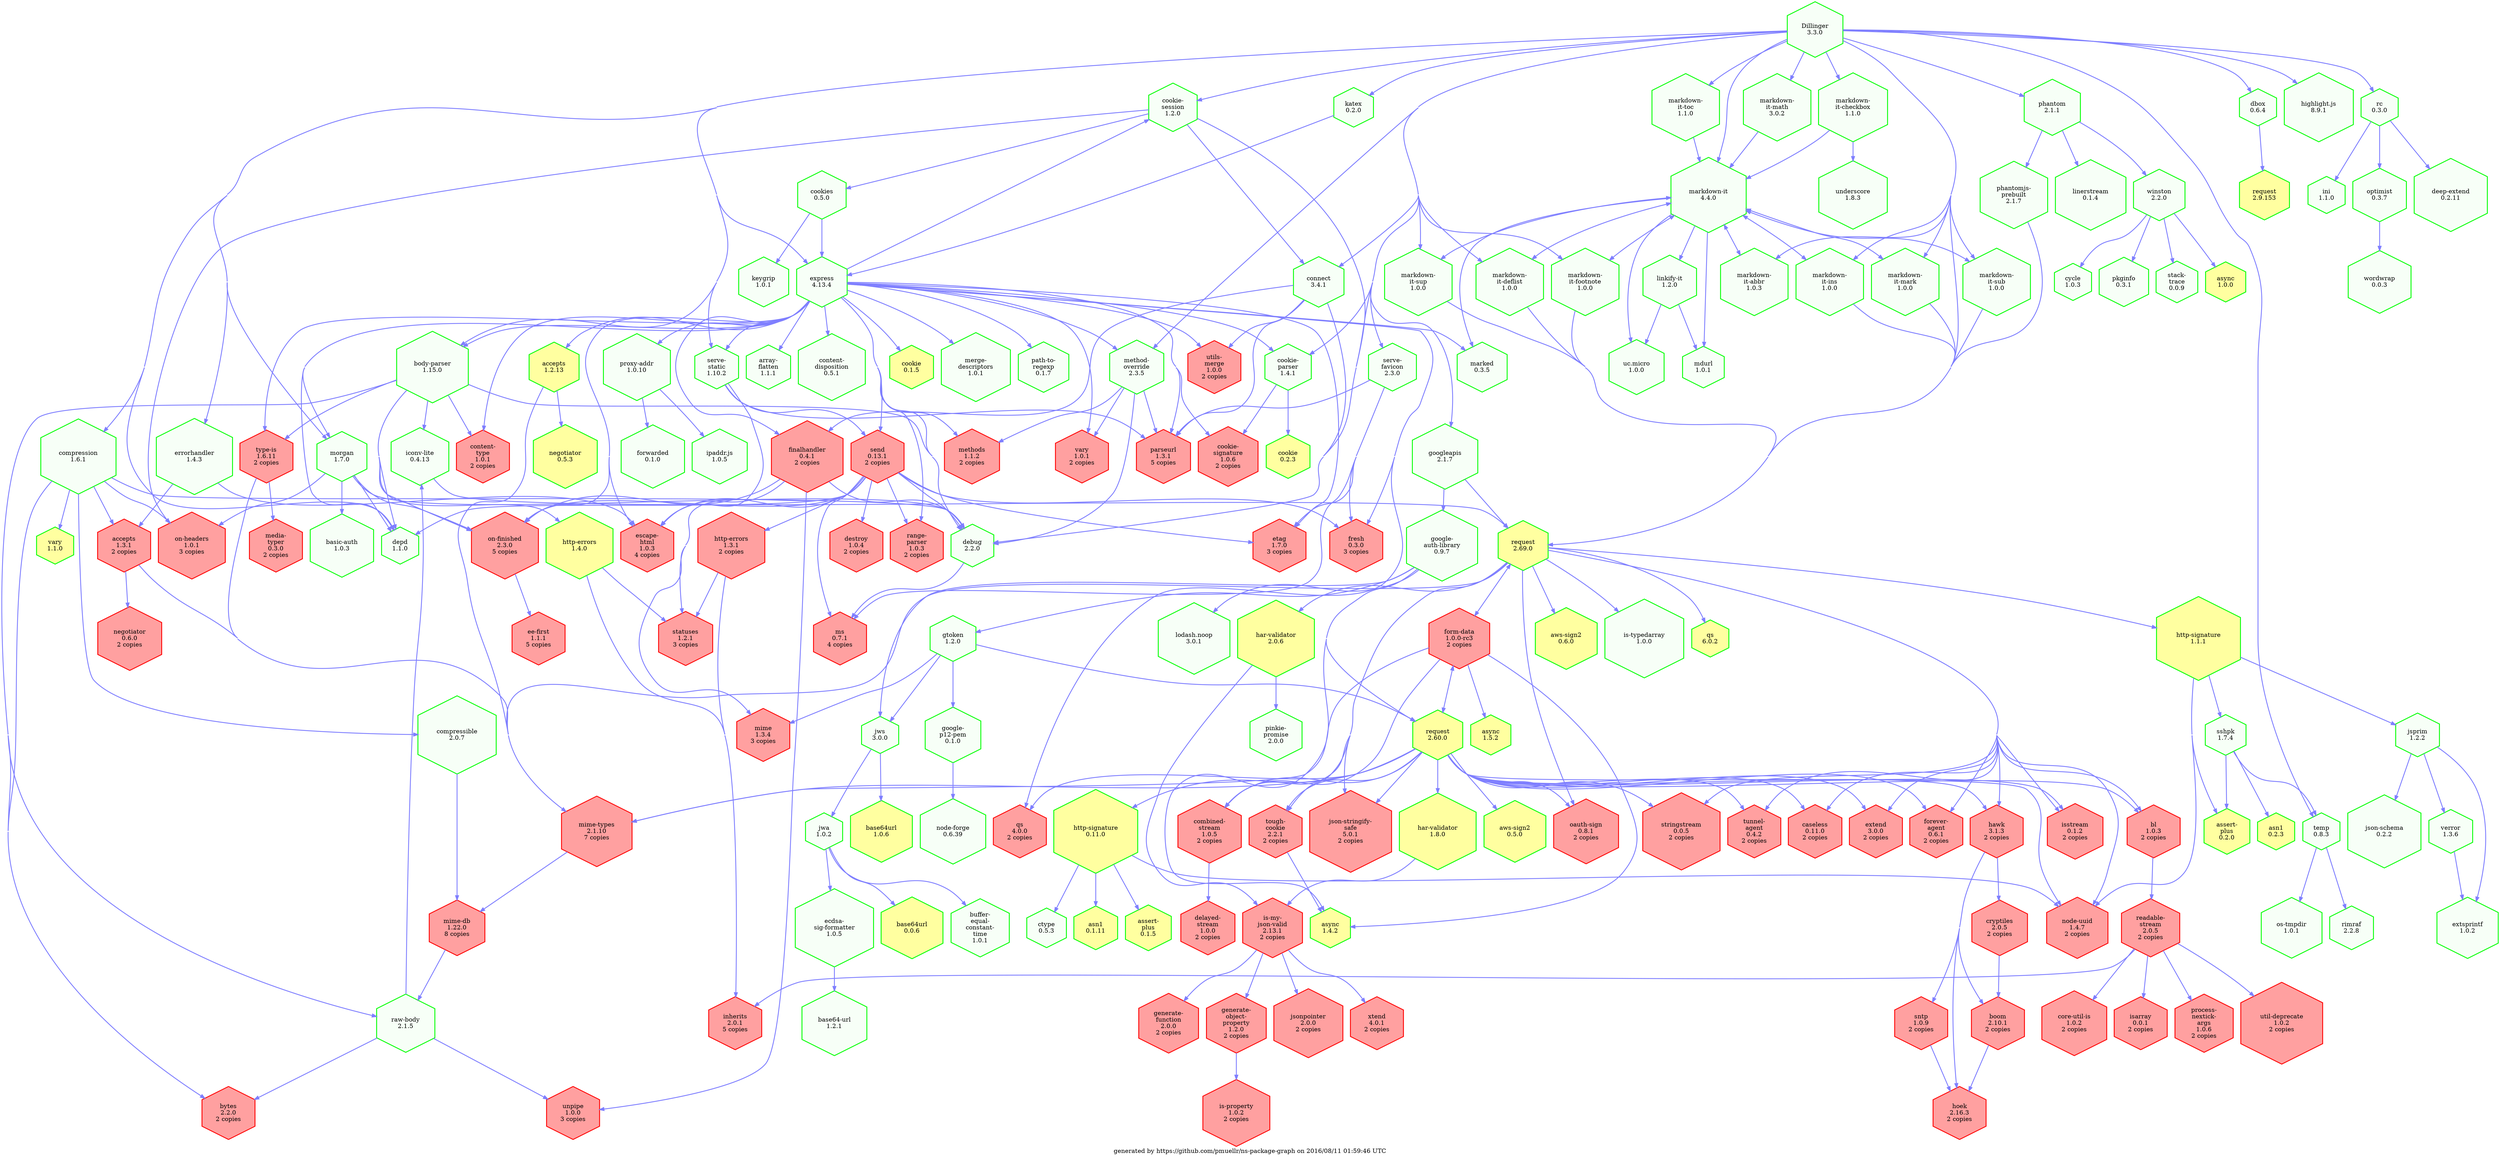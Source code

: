 
digraph packages {
    comment = "Generated by https://github.com/pmuellr/ns-package-graph on 2016/08/11 01:59:46 UTC";
    label = "generated by https://github.com/pmuellr/ns-package-graph on 2016/08/11 01:59:46 UTC";
    labelloc = b;
    concentrate = true;
    smoothing = avg_dist;
    node [
       style = filled,
       color = "#00FF00",
       shape = polygon,
       sides = 6,
       orientation = 30.0,
       penwidth = 2,
       regular = true
    ];
    edge [
       color = "#7F7FFF",
       penwidth = 2
    ];
  

    pkg_0 -> pkg_1 [
        tooltip = "Dillinger -> body-parser"
    ];
    pkg_0 -> pkg_16 [
        tooltip = "Dillinger -> compression"
    ];
    pkg_0 -> pkg_22 [
        tooltip = "Dillinger -> connect"
    ];
    pkg_0 -> pkg_27 [
        tooltip = "Dillinger -> cookie-parser"
    ];
    pkg_0 -> pkg_30 [
        tooltip = "Dillinger -> cookie-session"
    ];
    pkg_0 -> pkg_33 [
        tooltip = "Dillinger -> dbox"
    ];
    pkg_0 -> pkg_35 [
        tooltip = "Dillinger -> debug"
    ];
    pkg_0 -> pkg_37 [
        tooltip = "Dillinger -> depd"
    ];
    pkg_0 -> pkg_38 [
        tooltip = "Dillinger -> errorhandler"
    ];
    pkg_0 -> pkg_39 [
        tooltip = "Dillinger -> express"
    ];
    pkg_0 -> pkg_60 [
        tooltip = "Dillinger -> googleapis"
    ];
    pkg_0 -> pkg_111 [
        tooltip = "Dillinger -> highlight.js"
    ];
    pkg_0 -> pkg_112 [
        tooltip = "Dillinger -> katex"
    ];
    pkg_0 -> pkg_113 [
        tooltip = "Dillinger -> markdown-it"
    ];
    pkg_0 -> pkg_114 [
        tooltip = "Dillinger -> markdown-it-abbr"
    ];
    pkg_0 -> pkg_115 [
        tooltip = "Dillinger -> markdown-it-checkbox"
    ];
    pkg_0 -> pkg_117 [
        tooltip = "Dillinger -> markdown-it-deflist"
    ];
    pkg_0 -> pkg_118 [
        tooltip = "Dillinger -> markdown-it-footnote"
    ];
    pkg_0 -> pkg_119 [
        tooltip = "Dillinger -> markdown-it-ins"
    ];
    pkg_0 -> pkg_120 [
        tooltip = "Dillinger -> markdown-it-mark"
    ];
    pkg_0 -> pkg_121 [
        tooltip = "Dillinger -> markdown-it-math"
    ];
    pkg_0 -> pkg_122 [
        tooltip = "Dillinger -> markdown-it-sub"
    ];
    pkg_0 -> pkg_123 [
        tooltip = "Dillinger -> markdown-it-sup"
    ];
    pkg_0 -> pkg_124 [
        tooltip = "Dillinger -> markdown-it-toc"
    ];
    pkg_0 -> pkg_129 [
        tooltip = "Dillinger -> method-override"
    ];
    pkg_0 -> pkg_130 [
        tooltip = "Dillinger -> morgan"
    ];
    pkg_0 -> pkg_132 [
        tooltip = "Dillinger -> phantom"
    ];
    pkg_0 -> pkg_140 [
        tooltip = "Dillinger -> rc"
    ];
    pkg_0 -> pkg_145 [
        tooltip = "Dillinger -> request"
    ];
    pkg_0 -> pkg_160 [
        tooltip = "Dillinger -> serve-favicon"
    ];
    pkg_0 -> pkg_161 [
        tooltip = "Dillinger -> serve-static"
    ];
    pkg_0 -> pkg_162 [
        tooltip = "Dillinger -> temp"
    ];
    pkg_1 -> pkg_35 [
        tooltip = "body-parser -> debug"
    ];
    pkg_1 -> pkg_37 [
        tooltip = "body-parser -> depd"
    ];
    pkg_1 -> pkg_2 [
        tooltip = "body-parser -> bytes"
    ];
    pkg_1 -> pkg_3 [
        tooltip = "body-parser -> content-type"
    ];
    pkg_1 -> pkg_4 [
        tooltip = "body-parser -> http-errors"
    ];
    pkg_1 -> pkg_7 [
        tooltip = "body-parser -> iconv-lite"
    ];
    pkg_1 -> pkg_8 [
        tooltip = "body-parser -> on-finished"
    ];
    pkg_1 -> pkg_10 [
        tooltip = "body-parser -> raw-body"
    ];
    pkg_1 -> pkg_12 [
        tooltip = "body-parser -> type-is"
    ];
    pkg_4 -> pkg_5 [
        tooltip = "http-errors -> inherits"
    ];
    pkg_4 -> pkg_6 [
        tooltip = "http-errors -> statuses"
    ];
    pkg_7 -> pkg_145 [
        tooltip = "iconv-lite -> request"
    ];
    pkg_8 -> pkg_9 [
        tooltip = "on-finished -> ee-first"
    ];
    pkg_10 -> pkg_2 [
        tooltip = "raw-body -> bytes"
    ];
    pkg_10 -> pkg_7 [
        tooltip = "raw-body -> iconv-lite"
    ];
    pkg_10 -> pkg_11 [
        tooltip = "raw-body -> unpipe"
    ];
    pkg_12 -> pkg_13 [
        tooltip = "type-is -> media-typer"
    ];
    pkg_12 -> pkg_14 [
        tooltip = "type-is -> mime-types"
    ];
    pkg_14 -> pkg_15 [
        tooltip = "mime-types -> mime-db"
    ];
    pkg_15 -> pkg_10 [
        tooltip = "mime-db -> raw-body"
    ];
    pkg_16 -> pkg_35 [
        tooltip = "compression -> debug"
    ];
    pkg_16 -> pkg_17 [
        tooltip = "compression -> accepts"
    ];
    pkg_16 -> pkg_2 [
        tooltip = "compression -> bytes"
    ];
    pkg_16 -> pkg_19 [
        tooltip = "compression -> compressible"
    ];
    pkg_16 -> pkg_20 [
        tooltip = "compression -> on-headers"
    ];
    pkg_16 -> pkg_21 [
        tooltip = "compression -> vary"
    ];
    pkg_17 -> pkg_14 [
        tooltip = "accepts -> mime-types"
    ];
    pkg_17 -> pkg_18 [
        tooltip = "accepts -> negotiator"
    ];
    pkg_19 -> pkg_15 [
        tooltip = "compressible -> mime-db"
    ];
    pkg_22 -> pkg_35 [
        tooltip = "connect -> debug"
    ];
    pkg_22 -> pkg_23 [
        tooltip = "connect -> finalhandler"
    ];
    pkg_22 -> pkg_25 [
        tooltip = "connect -> parseurl"
    ];
    pkg_22 -> pkg_26 [
        tooltip = "connect -> utils-merge"
    ];
    pkg_23 -> pkg_35 [
        tooltip = "finalhandler -> debug"
    ];
    pkg_23 -> pkg_24 [
        tooltip = "finalhandler -> escape-html"
    ];
    pkg_23 -> pkg_8 [
        tooltip = "finalhandler -> on-finished"
    ];
    pkg_23 -> pkg_11 [
        tooltip = "finalhandler -> unpipe"
    ];
    pkg_27 -> pkg_28 [
        tooltip = "cookie-parser -> cookie"
    ];
    pkg_27 -> pkg_29 [
        tooltip = "cookie-parser -> cookie-signature"
    ];
    pkg_30 -> pkg_22 [
        tooltip = "cookie-session -> connect"
    ];
    pkg_30 -> pkg_35 [
        tooltip = "cookie-session -> debug"
    ];
    pkg_30 -> pkg_31 [
        tooltip = "cookie-session -> cookies"
    ];
    pkg_30 -> pkg_20 [
        tooltip = "cookie-session -> on-headers"
    ];
    pkg_31 -> pkg_39 [
        tooltip = "cookies -> express"
    ];
    pkg_31 -> pkg_32 [
        tooltip = "cookies -> keygrip"
    ];
    pkg_33 -> pkg_34 [
        tooltip = "dbox -> request"
    ];
    pkg_35 -> pkg_36 [
        tooltip = "debug -> ms"
    ];
    pkg_38 -> pkg_17 [
        tooltip = "errorhandler -> accepts"
    ];
    pkg_38 -> pkg_24 [
        tooltip = "errorhandler -> escape-html"
    ];
    pkg_39 -> pkg_1 [
        tooltip = "express -> body-parser"
    ];
    pkg_39 -> pkg_27 [
        tooltip = "express -> cookie-parser"
    ];
    pkg_39 -> pkg_30 [
        tooltip = "express -> cookie-session"
    ];
    pkg_39 -> pkg_35 [
        tooltip = "express -> debug"
    ];
    pkg_39 -> pkg_37 [
        tooltip = "express -> depd"
    ];
    pkg_39 -> pkg_128 [
        tooltip = "express -> marked"
    ];
    pkg_39 -> pkg_129 [
        tooltip = "express -> method-override"
    ];
    pkg_39 -> pkg_130 [
        tooltip = "express -> morgan"
    ];
    pkg_39 -> pkg_161 [
        tooltip = "express -> serve-static"
    ];
    pkg_39 -> pkg_40 [
        tooltip = "express -> accepts"
    ];
    pkg_39 -> pkg_42 [
        tooltip = "express -> array-flatten"
    ];
    pkg_39 -> pkg_43 [
        tooltip = "express -> content-disposition"
    ];
    pkg_39 -> pkg_3 [
        tooltip = "express -> content-type"
    ];
    pkg_39 -> pkg_44 [
        tooltip = "express -> cookie"
    ];
    pkg_39 -> pkg_29 [
        tooltip = "express -> cookie-signature"
    ];
    pkg_39 -> pkg_24 [
        tooltip = "express -> escape-html"
    ];
    pkg_39 -> pkg_45 [
        tooltip = "express -> etag"
    ];
    pkg_39 -> pkg_23 [
        tooltip = "express -> finalhandler"
    ];
    pkg_39 -> pkg_46 [
        tooltip = "express -> fresh"
    ];
    pkg_39 -> pkg_47 [
        tooltip = "express -> merge-descriptors"
    ];
    pkg_39 -> pkg_48 [
        tooltip = "express -> methods"
    ];
    pkg_39 -> pkg_8 [
        tooltip = "express -> on-finished"
    ];
    pkg_39 -> pkg_25 [
        tooltip = "express -> parseurl"
    ];
    pkg_39 -> pkg_49 [
        tooltip = "express -> path-to-regexp"
    ];
    pkg_39 -> pkg_50 [
        tooltip = "express -> proxy-addr"
    ];
    pkg_39 -> pkg_53 [
        tooltip = "express -> qs"
    ];
    pkg_39 -> pkg_54 [
        tooltip = "express -> range-parser"
    ];
    pkg_39 -> pkg_55 [
        tooltip = "express -> send"
    ];
    pkg_39 -> pkg_12 [
        tooltip = "express -> type-is"
    ];
    pkg_39 -> pkg_26 [
        tooltip = "express -> utils-merge"
    ];
    pkg_39 -> pkg_59 [
        tooltip = "express -> vary"
    ];
    pkg_40 -> pkg_14 [
        tooltip = "accepts -> mime-types"
    ];
    pkg_40 -> pkg_41 [
        tooltip = "accepts -> negotiator"
    ];
    pkg_50 -> pkg_51 [
        tooltip = "proxy-addr -> forwarded"
    ];
    pkg_50 -> pkg_52 [
        tooltip = "proxy-addr -> ipaddr.js"
    ];
    pkg_55 -> pkg_35 [
        tooltip = "send -> debug"
    ];
    pkg_55 -> pkg_37 [
        tooltip = "send -> depd"
    ];
    pkg_55 -> pkg_24 [
        tooltip = "send -> escape-html"
    ];
    pkg_55 -> pkg_45 [
        tooltip = "send -> etag"
    ];
    pkg_55 -> pkg_46 [
        tooltip = "send -> fresh"
    ];
    pkg_55 -> pkg_8 [
        tooltip = "send -> on-finished"
    ];
    pkg_55 -> pkg_54 [
        tooltip = "send -> range-parser"
    ];
    pkg_55 -> pkg_56 [
        tooltip = "send -> destroy"
    ];
    pkg_55 -> pkg_57 [
        tooltip = "send -> http-errors"
    ];
    pkg_55 -> pkg_58 [
        tooltip = "send -> mime"
    ];
    pkg_55 -> pkg_36 [
        tooltip = "send -> ms"
    ];
    pkg_55 -> pkg_6 [
        tooltip = "send -> statuses"
    ];
    pkg_57 -> pkg_6 [
        tooltip = "http-errors -> statuses"
    ];
    pkg_57 -> pkg_5 [
        tooltip = "http-errors -> inherits"
    ];
    pkg_60 -> pkg_145 [
        tooltip = "googleapis -> request"
    ];
    pkg_60 -> pkg_61 [
        tooltip = "googleapis -> google-auth-library"
    ];
    pkg_61 -> pkg_62 [
        tooltip = "google-auth-library -> async"
    ];
    pkg_61 -> pkg_63 [
        tooltip = "google-auth-library -> gtoken"
    ];
    pkg_61 -> pkg_66 [
        tooltip = "google-auth-library -> jws"
    ];
    pkg_61 -> pkg_73 [
        tooltip = "google-auth-library -> lodash.noop"
    ];
    pkg_61 -> pkg_74 [
        tooltip = "google-auth-library -> request"
    ];
    pkg_63 -> pkg_66 [
        tooltip = "gtoken -> jws"
    ];
    pkg_63 -> pkg_74 [
        tooltip = "gtoken -> request"
    ];
    pkg_63 -> pkg_64 [
        tooltip = "gtoken -> google-p12-pem"
    ];
    pkg_63 -> pkg_58 [
        tooltip = "gtoken -> mime"
    ];
    pkg_64 -> pkg_65 [
        tooltip = "google-p12-pem -> node-forge"
    ];
    pkg_66 -> pkg_67 [
        tooltip = "jws -> base64url"
    ];
    pkg_66 -> pkg_68 [
        tooltip = "jws -> jwa"
    ];
    pkg_68 -> pkg_69 [
        tooltip = "jwa -> base64url"
    ];
    pkg_68 -> pkg_70 [
        tooltip = "jwa -> buffer-equal-constant-time"
    ];
    pkg_68 -> pkg_71 [
        tooltip = "jwa -> ecdsa-sig-formatter"
    ];
    pkg_71 -> pkg_72 [
        tooltip = "ecdsa-sig-formatter -> base64-url"
    ];
    pkg_74 -> pkg_75 [
        tooltip = "request -> aws-sign2"
    ];
    pkg_74 -> pkg_76 [
        tooltip = "request -> bl"
    ];
    pkg_74 -> pkg_82 [
        tooltip = "request -> caseless"
    ];
    pkg_74 -> pkg_83 [
        tooltip = "request -> combined-stream"
    ];
    pkg_74 -> pkg_85 [
        tooltip = "request -> extend"
    ];
    pkg_74 -> pkg_86 [
        tooltip = "request -> forever-agent"
    ];
    pkg_74 -> pkg_87 [
        tooltip = "request -> form-data"
    ];
    pkg_74 -> pkg_88 [
        tooltip = "request -> har-validator"
    ];
    pkg_74 -> pkg_95 [
        tooltip = "request -> hawk"
    ];
    pkg_74 -> pkg_100 [
        tooltip = "request -> http-signature"
    ];
    pkg_74 -> pkg_104 [
        tooltip = "request -> isstream"
    ];
    pkg_74 -> pkg_105 [
        tooltip = "request -> json-stringify-safe"
    ];
    pkg_74 -> pkg_14 [
        tooltip = "request -> mime-types"
    ];
    pkg_74 -> pkg_106 [
        tooltip = "request -> node-uuid"
    ];
    pkg_74 -> pkg_107 [
        tooltip = "request -> oauth-sign"
    ];
    pkg_74 -> pkg_53 [
        tooltip = "request -> qs"
    ];
    pkg_74 -> pkg_108 [
        tooltip = "request -> stringstream"
    ];
    pkg_74 -> pkg_109 [
        tooltip = "request -> tough-cookie"
    ];
    pkg_74 -> pkg_110 [
        tooltip = "request -> tunnel-agent"
    ];
    pkg_76 -> pkg_77 [
        tooltip = "bl -> readable-stream"
    ];
    pkg_77 -> pkg_78 [
        tooltip = "readable-stream -> core-util-is"
    ];
    pkg_77 -> pkg_5 [
        tooltip = "readable-stream -> inherits"
    ];
    pkg_77 -> pkg_79 [
        tooltip = "readable-stream -> isarray"
    ];
    pkg_77 -> pkg_80 [
        tooltip = "readable-stream -> process-nextick-args"
    ];
    pkg_77 -> pkg_81 [
        tooltip = "readable-stream -> util-deprecate"
    ];
    pkg_83 -> pkg_84 [
        tooltip = "combined-stream -> delayed-stream"
    ];
    pkg_87 -> pkg_74 [
        tooltip = "form-data -> request"
    ];
    pkg_87 -> pkg_62 [
        tooltip = "form-data -> async"
    ];
    pkg_87 -> pkg_83 [
        tooltip = "form-data -> combined-stream"
    ];
    pkg_87 -> pkg_14 [
        tooltip = "form-data -> mime-types"
    ];
    pkg_87 -> pkg_145 [
        tooltip = "form-data -> request"
    ];
    pkg_87 -> pkg_147 [
        tooltip = "form-data -> async"
    ];
    pkg_88 -> pkg_89 [
        tooltip = "har-validator -> is-my-json-valid"
    ];
    pkg_89 -> pkg_90 [
        tooltip = "is-my-json-valid -> generate-function"
    ];
    pkg_89 -> pkg_91 [
        tooltip = "is-my-json-valid -> generate-object-property"
    ];
    pkg_89 -> pkg_93 [
        tooltip = "is-my-json-valid -> jsonpointer"
    ];
    pkg_89 -> pkg_94 [
        tooltip = "is-my-json-valid -> xtend"
    ];
    pkg_91 -> pkg_92 [
        tooltip = "generate-object-property -> is-property"
    ];
    pkg_95 -> pkg_96 [
        tooltip = "hawk -> boom"
    ];
    pkg_95 -> pkg_97 [
        tooltip = "hawk -> cryptiles"
    ];
    pkg_95 -> pkg_98 [
        tooltip = "hawk -> hoek"
    ];
    pkg_95 -> pkg_99 [
        tooltip = "hawk -> sntp"
    ];
    pkg_96 -> pkg_98 [
        tooltip = "boom -> hoek"
    ];
    pkg_97 -> pkg_96 [
        tooltip = "cryptiles -> boom"
    ];
    pkg_99 -> pkg_98 [
        tooltip = "sntp -> hoek"
    ];
    pkg_100 -> pkg_106 [
        tooltip = "http-signature -> node-uuid"
    ];
    pkg_100 -> pkg_101 [
        tooltip = "http-signature -> asn1"
    ];
    pkg_100 -> pkg_102 [
        tooltip = "http-signature -> assert-plus"
    ];
    pkg_100 -> pkg_103 [
        tooltip = "http-signature -> ctype"
    ];
    pkg_109 -> pkg_62 [
        tooltip = "tough-cookie -> async"
    ];
    pkg_112 -> pkg_39 [
        tooltip = "katex -> express"
    ];
    pkg_113 -> pkg_114 [
        tooltip = "markdown-it -> markdown-it-abbr"
    ];
    pkg_113 -> pkg_117 [
        tooltip = "markdown-it -> markdown-it-deflist"
    ];
    pkg_113 -> pkg_118 [
        tooltip = "markdown-it -> markdown-it-footnote"
    ];
    pkg_113 -> pkg_119 [
        tooltip = "markdown-it -> markdown-it-ins"
    ];
    pkg_113 -> pkg_120 [
        tooltip = "markdown-it -> markdown-it-mark"
    ];
    pkg_113 -> pkg_122 [
        tooltip = "markdown-it -> markdown-it-sub"
    ];
    pkg_113 -> pkg_123 [
        tooltip = "markdown-it -> markdown-it-sup"
    ];
    pkg_113 -> pkg_128 [
        tooltip = "markdown-it -> marked"
    ];
    pkg_113 -> pkg_125 [
        tooltip = "markdown-it -> linkify-it"
    ];
    pkg_113 -> pkg_126 [
        tooltip = "markdown-it -> mdurl"
    ];
    pkg_113 -> pkg_127 [
        tooltip = "markdown-it -> uc.micro"
    ];
    pkg_114 -> pkg_113 [
        tooltip = "markdown-it-abbr -> markdown-it"
    ];
    pkg_115 -> pkg_113 [
        tooltip = "markdown-it-checkbox -> markdown-it"
    ];
    pkg_115 -> pkg_116 [
        tooltip = "markdown-it-checkbox -> underscore"
    ];
    pkg_117 -> pkg_113 [
        tooltip = "markdown-it-deflist -> markdown-it"
    ];
    pkg_117 -> pkg_145 [
        tooltip = "markdown-it-deflist -> request"
    ];
    pkg_118 -> pkg_113 [
        tooltip = "markdown-it-footnote -> markdown-it"
    ];
    pkg_118 -> pkg_145 [
        tooltip = "markdown-it-footnote -> request"
    ];
    pkg_119 -> pkg_113 [
        tooltip = "markdown-it-ins -> markdown-it"
    ];
    pkg_119 -> pkg_145 [
        tooltip = "markdown-it-ins -> request"
    ];
    pkg_120 -> pkg_113 [
        tooltip = "markdown-it-mark -> markdown-it"
    ];
    pkg_120 -> pkg_145 [
        tooltip = "markdown-it-mark -> request"
    ];
    pkg_121 -> pkg_113 [
        tooltip = "markdown-it-math -> markdown-it"
    ];
    pkg_122 -> pkg_113 [
        tooltip = "markdown-it-sub -> markdown-it"
    ];
    pkg_122 -> pkg_145 [
        tooltip = "markdown-it-sub -> request"
    ];
    pkg_123 -> pkg_113 [
        tooltip = "markdown-it-sup -> markdown-it"
    ];
    pkg_123 -> pkg_145 [
        tooltip = "markdown-it-sup -> request"
    ];
    pkg_124 -> pkg_113 [
        tooltip = "markdown-it-toc -> markdown-it"
    ];
    pkg_125 -> pkg_126 [
        tooltip = "linkify-it -> mdurl"
    ];
    pkg_125 -> pkg_127 [
        tooltip = "linkify-it -> uc.micro"
    ];
    pkg_129 -> pkg_35 [
        tooltip = "method-override -> debug"
    ];
    pkg_129 -> pkg_48 [
        tooltip = "method-override -> methods"
    ];
    pkg_129 -> pkg_25 [
        tooltip = "method-override -> parseurl"
    ];
    pkg_129 -> pkg_59 [
        tooltip = "method-override -> vary"
    ];
    pkg_130 -> pkg_35 [
        tooltip = "morgan -> debug"
    ];
    pkg_130 -> pkg_37 [
        tooltip = "morgan -> depd"
    ];
    pkg_130 -> pkg_131 [
        tooltip = "morgan -> basic-auth"
    ];
    pkg_130 -> pkg_8 [
        tooltip = "morgan -> on-finished"
    ];
    pkg_130 -> pkg_20 [
        tooltip = "morgan -> on-headers"
    ];
    pkg_132 -> pkg_133 [
        tooltip = "phantom -> linerstream"
    ];
    pkg_132 -> pkg_134 [
        tooltip = "phantom -> phantomjs-prebuilt"
    ];
    pkg_132 -> pkg_135 [
        tooltip = "phantom -> winston"
    ];
    pkg_134 -> pkg_145 [
        tooltip = "phantomjs-prebuilt -> request"
    ];
    pkg_135 -> pkg_136 [
        tooltip = "winston -> async"
    ];
    pkg_135 -> pkg_137 [
        tooltip = "winston -> cycle"
    ];
    pkg_135 -> pkg_138 [
        tooltip = "winston -> pkginfo"
    ];
    pkg_135 -> pkg_139 [
        tooltip = "winston -> stack-trace"
    ];
    pkg_140 -> pkg_141 [
        tooltip = "rc -> deep-extend"
    ];
    pkg_140 -> pkg_142 [
        tooltip = "rc -> ini"
    ];
    pkg_140 -> pkg_143 [
        tooltip = "rc -> optimist"
    ];
    pkg_143 -> pkg_144 [
        tooltip = "optimist -> wordwrap"
    ];
    pkg_145 -> pkg_146 [
        tooltip = "request -> aws-sign2"
    ];
    pkg_145 -> pkg_76 [
        tooltip = "request -> bl"
    ];
    pkg_145 -> pkg_82 [
        tooltip = "request -> caseless"
    ];
    pkg_145 -> pkg_83 [
        tooltip = "request -> combined-stream"
    ];
    pkg_145 -> pkg_85 [
        tooltip = "request -> extend"
    ];
    pkg_145 -> pkg_86 [
        tooltip = "request -> forever-agent"
    ];
    pkg_145 -> pkg_87 [
        tooltip = "request -> form-data"
    ];
    pkg_145 -> pkg_148 [
        tooltip = "request -> har-validator"
    ];
    pkg_145 -> pkg_95 [
        tooltip = "request -> hawk"
    ];
    pkg_145 -> pkg_150 [
        tooltip = "request -> http-signature"
    ];
    pkg_145 -> pkg_158 [
        tooltip = "request -> is-typedarray"
    ];
    pkg_145 -> pkg_104 [
        tooltip = "request -> isstream"
    ];
    pkg_145 -> pkg_105 [
        tooltip = "request -> json-stringify-safe"
    ];
    pkg_145 -> pkg_14 [
        tooltip = "request -> mime-types"
    ];
    pkg_145 -> pkg_106 [
        tooltip = "request -> node-uuid"
    ];
    pkg_145 -> pkg_107 [
        tooltip = "request -> oauth-sign"
    ];
    pkg_145 -> pkg_159 [
        tooltip = "request -> qs"
    ];
    pkg_145 -> pkg_108 [
        tooltip = "request -> stringstream"
    ];
    pkg_145 -> pkg_109 [
        tooltip = "request -> tough-cookie"
    ];
    pkg_145 -> pkg_110 [
        tooltip = "request -> tunnel-agent"
    ];
    pkg_148 -> pkg_89 [
        tooltip = "har-validator -> is-my-json-valid"
    ];
    pkg_148 -> pkg_149 [
        tooltip = "har-validator -> pinkie-promise"
    ];
    pkg_150 -> pkg_106 [
        tooltip = "http-signature -> node-uuid"
    ];
    pkg_150 -> pkg_151 [
        tooltip = "http-signature -> assert-plus"
    ];
    pkg_150 -> pkg_152 [
        tooltip = "http-signature -> jsprim"
    ];
    pkg_150 -> pkg_156 [
        tooltip = "http-signature -> sshpk"
    ];
    pkg_152 -> pkg_153 [
        tooltip = "jsprim -> extsprintf"
    ];
    pkg_152 -> pkg_154 [
        tooltip = "jsprim -> json-schema"
    ];
    pkg_152 -> pkg_155 [
        tooltip = "jsprim -> verror"
    ];
    pkg_155 -> pkg_153 [
        tooltip = "verror -> extsprintf"
    ];
    pkg_156 -> pkg_162 [
        tooltip = "sshpk -> temp"
    ];
    pkg_156 -> pkg_151 [
        tooltip = "sshpk -> assert-plus"
    ];
    pkg_156 -> pkg_157 [
        tooltip = "sshpk -> asn1"
    ];
    pkg_160 -> pkg_45 [
        tooltip = "serve-favicon -> etag"
    ];
    pkg_160 -> pkg_46 [
        tooltip = "serve-favicon -> fresh"
    ];
    pkg_160 -> pkg_36 [
        tooltip = "serve-favicon -> ms"
    ];
    pkg_160 -> pkg_25 [
        tooltip = "serve-favicon -> parseurl"
    ];
    pkg_161 -> pkg_24 [
        tooltip = "serve-static -> escape-html"
    ];
    pkg_161 -> pkg_25 [
        tooltip = "serve-static -> parseurl"
    ];
    pkg_161 -> pkg_55 [
        tooltip = "serve-static -> send"
    ];
    pkg_162 -> pkg_163 [
        tooltip = "temp -> os-tmpdir"
    ];
    pkg_162 -> pkg_164 [
        tooltip = "temp -> rimraf"
    ];

    pkg_0 [
        label = "Dillinger\n3.3.0",
        fillcolor = "#F7FFF7",
        color = "#00FF00",
        URL = "https://www.npmjs.com/package/Dillinger",
        tooltip = "Dillinger&#013;versions: 3.3.0&#013;paths:&#013;- /Users/pmuellr/Projects/dillinger"
    ];
    pkg_1 [
        label = "body-parser\n1.15.0",
        fillcolor = "#F7FFF7",
        color = "#00FF00",
        URL = "https://www.npmjs.com/package/body-parser",
        tooltip = "body-parser&#013;versions: 1.15.0&#013;paths:&#013;- /Users/pmuellr/Projects/dillinger/node_modules/body-parser"
    ];
    pkg_2 [
        label = "bytes\n2.2.0\n2 copies",
        fillcolor = "#FFA0A0",
        color = "#FF0000",
        URL = "https://www.npmjs.com/package/bytes",
        tooltip = "bytes&#013;versions: 2.2.0&#013;paths:&#013;- /Users/pmuellr/Projects/dillinger/node_modules/body-parser/node_modules/bytes&#013;- /Users/pmuellr/Projects/dillinger/node_modules/compression/node_modules/bytes"
    ];
    pkg_3 [
        label = "content-\ntype\n1.0.1\n2 copies",
        fillcolor = "#FFA0A0",
        color = "#FF0000",
        URL = "https://www.npmjs.com/package/content-type",
        tooltip = "content-type&#013;versions: 1.0.1&#013;paths:&#013;- /Users/pmuellr/Projects/dillinger/node_modules/body-parser/node_modules/content-type&#013;- /Users/pmuellr/Projects/dillinger/node_modules/express/node_modules/content-type"
    ];
    pkg_4 [
        label = "http-errors\n1.4.0",
        fillcolor = "#FFFFA0",
        color = "#00FF00",
        URL = "https://www.npmjs.com/package/http-errors",
        tooltip = "http-errors&#013;versions: 1.4.0&#013;paths:&#013;- /Users/pmuellr/Projects/dillinger/node_modules/body-parser/node_modules/http-errors"
    ];
    pkg_5 [
        label = "inherits\n2.0.1\n5 copies",
        fillcolor = "#FFA0A0",
        color = "#FF0000",
        URL = "https://www.npmjs.com/package/inherits",
        tooltip = "inherits&#013;versions: 2.0.1&#013;paths:&#013;- /Users/pmuellr/Projects/dillinger/node_modules/body-parser/node_modules/http-errors/node_modules/inherits&#013;- /Users/pmuellr/Projects/dillinger/node_modules/express/node_modules/send/node_modules/http-errors/node_modules/inherits&#013;- /Users/pmuellr/Projects/dillinger/node_modules/googleapis/node_modules/google-auth-library/node_modules/request/node_modules/bl/node_modules/readable-stream/node_modules/inherits&#013;- /Users/pmuellr/Projects/dillinger/node_modules/request/node_modules/bl/node_modules/readable-stream/node_modules/inherits&#013;- /Users/pmuellr/Projects/dillinger/node_modules/serve-static/node_modules/send/node_modules/http-errors/node_modules/inherits"
    ];
    pkg_6 [
        label = "statuses\n1.2.1\n3 copies",
        fillcolor = "#FFA0A0",
        color = "#FF0000",
        URL = "https://www.npmjs.com/package/statuses",
        tooltip = "statuses&#013;versions: 1.2.1&#013;paths:&#013;- /Users/pmuellr/Projects/dillinger/node_modules/body-parser/node_modules/http-errors/node_modules/statuses&#013;- /Users/pmuellr/Projects/dillinger/node_modules/express/node_modules/send/node_modules/statuses&#013;- /Users/pmuellr/Projects/dillinger/node_modules/serve-static/node_modules/send/node_modules/statuses"
    ];
    pkg_7 [
        label = "iconv-lite\n0.4.13",
        fillcolor = "#F7FFF7",
        color = "#00FF00",
        URL = "https://www.npmjs.com/package/iconv-lite",
        tooltip = "iconv-lite&#013;versions: 0.4.13&#013;paths:&#013;- /Users/pmuellr/Projects/dillinger/node_modules/body-parser/node_modules/iconv-lite"
    ];
    pkg_8 [
        label = "on-finished\n2.3.0\n5 copies",
        fillcolor = "#FFA0A0",
        color = "#FF0000",
        URL = "https://www.npmjs.com/package/on-finished",
        tooltip = "on-finished&#013;versions: 2.3.0&#013;paths:&#013;- /Users/pmuellr/Projects/dillinger/node_modules/body-parser/node_modules/on-finished&#013;- /Users/pmuellr/Projects/dillinger/node_modules/connect/node_modules/finalhandler/node_modules/on-finished&#013;- /Users/pmuellr/Projects/dillinger/node_modules/express/node_modules/on-finished&#013;- /Users/pmuellr/Projects/dillinger/node_modules/morgan/node_modules/on-finished&#013;- /Users/pmuellr/Projects/dillinger/node_modules/serve-static/node_modules/send/node_modules/on-finished"
    ];
    pkg_9 [
        label = "ee-first\n1.1.1\n5 copies",
        fillcolor = "#FFA0A0",
        color = "#FF0000",
        URL = "https://www.npmjs.com/package/ee-first",
        tooltip = "ee-first&#013;versions: 1.1.1&#013;paths:&#013;- /Users/pmuellr/Projects/dillinger/node_modules/body-parser/node_modules/on-finished/node_modules/ee-first&#013;- /Users/pmuellr/Projects/dillinger/node_modules/connect/node_modules/finalhandler/node_modules/on-finished/node_modules/ee-first&#013;- /Users/pmuellr/Projects/dillinger/node_modules/express/node_modules/on-finished/node_modules/ee-first&#013;- /Users/pmuellr/Projects/dillinger/node_modules/morgan/node_modules/on-finished/node_modules/ee-first&#013;- /Users/pmuellr/Projects/dillinger/node_modules/serve-static/node_modules/send/node_modules/on-finished/node_modules/ee-first"
    ];
    pkg_10 [
        label = "raw-body\n2.1.5",
        fillcolor = "#F7FFF7",
        color = "#00FF00",
        URL = "https://www.npmjs.com/package/raw-body",
        tooltip = "raw-body&#013;versions: 2.1.5&#013;paths:&#013;- /Users/pmuellr/Projects/dillinger/node_modules/body-parser/node_modules/raw-body"
    ];
    pkg_11 [
        label = "unpipe\n1.0.0\n3 copies",
        fillcolor = "#FFA0A0",
        color = "#FF0000",
        URL = "https://www.npmjs.com/package/unpipe",
        tooltip = "unpipe&#013;versions: 1.0.0&#013;paths:&#013;- /Users/pmuellr/Projects/dillinger/node_modules/body-parser/node_modules/raw-body/node_modules/unpipe&#013;- /Users/pmuellr/Projects/dillinger/node_modules/connect/node_modules/finalhandler/node_modules/unpipe&#013;- /Users/pmuellr/Projects/dillinger/node_modules/express/node_modules/finalhandler/node_modules/unpipe"
    ];
    pkg_12 [
        label = "type-is\n1.6.11\n2 copies",
        fillcolor = "#FFA0A0",
        color = "#FF0000",
        URL = "https://www.npmjs.com/package/type-is",
        tooltip = "type-is&#013;versions: 1.6.11&#013;paths:&#013;- /Users/pmuellr/Projects/dillinger/node_modules/body-parser/node_modules/type-is&#013;- /Users/pmuellr/Projects/dillinger/node_modules/express/node_modules/type-is"
    ];
    pkg_13 [
        label = "media-\ntyper\n0.3.0\n2 copies",
        fillcolor = "#FFA0A0",
        color = "#FF0000",
        URL = "https://www.npmjs.com/package/media-typer",
        tooltip = "media-typer&#013;versions: 0.3.0&#013;paths:&#013;- /Users/pmuellr/Projects/dillinger/node_modules/body-parser/node_modules/type-is/node_modules/media-typer&#013;- /Users/pmuellr/Projects/dillinger/node_modules/express/node_modules/type-is/node_modules/media-typer"
    ];
    pkg_14 [
        label = "mime-types\n2.1.10\n7 copies",
        fillcolor = "#FFA0A0",
        color = "#FF0000",
        URL = "https://www.npmjs.com/package/mime-types",
        tooltip = "mime-types&#013;versions: 2.1.10&#013;paths:&#013;- /Users/pmuellr/Projects/dillinger/node_modules/body-parser/node_modules/type-is/node_modules/mime-types&#013;- /Users/pmuellr/Projects/dillinger/node_modules/compression/node_modules/accepts/node_modules/mime-types&#013;- /Users/pmuellr/Projects/dillinger/node_modules/errorhandler/node_modules/accepts/node_modules/mime-types&#013;- /Users/pmuellr/Projects/dillinger/node_modules/express/node_modules/accepts/node_modules/mime-types&#013;- /Users/pmuellr/Projects/dillinger/node_modules/express/node_modules/type-is/node_modules/mime-types&#013;- /Users/pmuellr/Projects/dillinger/node_modules/googleapis/node_modules/google-auth-library/node_modules/request/node_modules/mime-types&#013;- /Users/pmuellr/Projects/dillinger/node_modules/request/node_modules/mime-types"
    ];
    pkg_15 [
        label = "mime-db\n1.22.0\n8 copies",
        fillcolor = "#FFA0A0",
        color = "#FF0000",
        URL = "https://www.npmjs.com/package/mime-db",
        tooltip = "mime-db&#013;versions: 1.22.0&#013;paths:&#013;- /Users/pmuellr/Projects/dillinger/node_modules/body-parser/node_modules/type-is/node_modules/mime-types/node_modules/mime-db&#013;- /Users/pmuellr/Projects/dillinger/node_modules/compression/node_modules/accepts/node_modules/mime-types/node_modules/mime-db&#013;- /Users/pmuellr/Projects/dillinger/node_modules/compression/node_modules/compressible/node_modules/mime-db&#013;- /Users/pmuellr/Projects/dillinger/node_modules/errorhandler/node_modules/accepts/node_modules/mime-types/node_modules/mime-db&#013;- /Users/pmuellr/Projects/dillinger/node_modules/express/node_modules/accepts/node_modules/mime-types/node_modules/mime-db&#013;- /Users/pmuellr/Projects/dillinger/node_modules/express/node_modules/type-is/node_modules/mime-types/node_modules/mime-db&#013;- /Users/pmuellr/Projects/dillinger/node_modules/googleapis/node_modules/google-auth-library/node_modules/request/node_modules/mime-types/node_modules/mime-db&#013;- /Users/pmuellr/Projects/dillinger/node_modules/request/node_modules/mime-types/node_modules/mime-db"
    ];
    pkg_16 [
        label = "compression\n1.6.1",
        fillcolor = "#F7FFF7",
        color = "#00FF00",
        URL = "https://www.npmjs.com/package/compression",
        tooltip = "compression&#013;versions: 1.6.1&#013;paths:&#013;- /Users/pmuellr/Projects/dillinger/node_modules/compression"
    ];
    pkg_17 [
        label = "accepts\n1.3.1\n2 copies",
        fillcolor = "#FFA0A0",
        color = "#FF0000",
        URL = "https://www.npmjs.com/package/accepts",
        tooltip = "accepts&#013;versions: 1.3.1&#013;paths:&#013;- /Users/pmuellr/Projects/dillinger/node_modules/compression/node_modules/accepts&#013;- /Users/pmuellr/Projects/dillinger/node_modules/errorhandler/node_modules/accepts"
    ];
    pkg_18 [
        label = "negotiator\n0.6.0\n2 copies",
        fillcolor = "#FFA0A0",
        color = "#FF0000",
        URL = "https://www.npmjs.com/package/negotiator",
        tooltip = "negotiator&#013;versions: 0.6.0&#013;paths:&#013;- /Users/pmuellr/Projects/dillinger/node_modules/compression/node_modules/accepts/node_modules/negotiator&#013;- /Users/pmuellr/Projects/dillinger/node_modules/errorhandler/node_modules/accepts/node_modules/negotiator"
    ];
    pkg_19 [
        label = "compressible\n2.0.7",
        fillcolor = "#F7FFF7",
        color = "#00FF00",
        URL = "https://www.npmjs.com/package/compressible",
        tooltip = "compressible&#013;versions: 2.0.7&#013;paths:&#013;- /Users/pmuellr/Projects/dillinger/node_modules/compression/node_modules/compressible"
    ];
    pkg_20 [
        label = "on-headers\n1.0.1\n3 copies",
        fillcolor = "#FFA0A0",
        color = "#FF0000",
        URL = "https://www.npmjs.com/package/on-headers",
        tooltip = "on-headers&#013;versions: 1.0.1&#013;paths:&#013;- /Users/pmuellr/Projects/dillinger/node_modules/compression/node_modules/on-headers&#013;- /Users/pmuellr/Projects/dillinger/node_modules/cookie-session/node_modules/on-headers&#013;- /Users/pmuellr/Projects/dillinger/node_modules/morgan/node_modules/on-headers"
    ];
    pkg_21 [
        label = "vary\n1.1.0",
        fillcolor = "#FFFFA0",
        color = "#00FF00",
        URL = "https://www.npmjs.com/package/vary",
        tooltip = "vary&#013;versions: 1.1.0&#013;paths:&#013;- /Users/pmuellr/Projects/dillinger/node_modules/compression/node_modules/vary"
    ];
    pkg_22 [
        label = "connect\n3.4.1",
        fillcolor = "#F7FFF7",
        color = "#00FF00",
        URL = "https://www.npmjs.com/package/connect",
        tooltip = "connect&#013;versions: 3.4.1&#013;paths:&#013;- /Users/pmuellr/Projects/dillinger/node_modules/connect"
    ];
    pkg_23 [
        label = "finalhandler\n0.4.1\n2 copies",
        fillcolor = "#FFA0A0",
        color = "#FF0000",
        URL = "https://www.npmjs.com/package/finalhandler",
        tooltip = "finalhandler&#013;versions: 0.4.1&#013;paths:&#013;- /Users/pmuellr/Projects/dillinger/node_modules/connect/node_modules/finalhandler&#013;- /Users/pmuellr/Projects/dillinger/node_modules/express/node_modules/finalhandler"
    ];
    pkg_24 [
        label = "escape-\nhtml\n1.0.3\n4 copies",
        fillcolor = "#FFA0A0",
        color = "#FF0000",
        URL = "https://www.npmjs.com/package/escape-html",
        tooltip = "escape-html&#013;versions: 1.0.3&#013;paths:&#013;- /Users/pmuellr/Projects/dillinger/node_modules/connect/node_modules/finalhandler/node_modules/escape-html&#013;- /Users/pmuellr/Projects/dillinger/node_modules/errorhandler/node_modules/escape-html&#013;- /Users/pmuellr/Projects/dillinger/node_modules/express/node_modules/escape-html&#013;- /Users/pmuellr/Projects/dillinger/node_modules/serve-static/node_modules/escape-html"
    ];
    pkg_25 [
        label = "parseurl\n1.3.1\n5 copies",
        fillcolor = "#FFA0A0",
        color = "#FF0000",
        URL = "https://www.npmjs.com/package/parseurl",
        tooltip = "parseurl&#013;versions: 1.3.1&#013;paths:&#013;- /Users/pmuellr/Projects/dillinger/node_modules/connect/node_modules/parseurl&#013;- /Users/pmuellr/Projects/dillinger/node_modules/express/node_modules/parseurl&#013;- /Users/pmuellr/Projects/dillinger/node_modules/method-override/node_modules/parseurl&#013;- /Users/pmuellr/Projects/dillinger/node_modules/serve-favicon/node_modules/parseurl&#013;- /Users/pmuellr/Projects/dillinger/node_modules/serve-static/node_modules/parseurl"
    ];
    pkg_26 [
        label = "utils-\nmerge\n1.0.0\n2 copies",
        fillcolor = "#FFA0A0",
        color = "#FF0000",
        URL = "https://www.npmjs.com/package/utils-merge",
        tooltip = "utils-merge&#013;versions: 1.0.0&#013;paths:&#013;- /Users/pmuellr/Projects/dillinger/node_modules/connect/node_modules/utils-merge&#013;- /Users/pmuellr/Projects/dillinger/node_modules/express/node_modules/utils-merge"
    ];
    pkg_27 [
        label = "cookie-\nparser\n1.4.1",
        fillcolor = "#F7FFF7",
        color = "#00FF00",
        URL = "https://www.npmjs.com/package/cookie-parser",
        tooltip = "cookie-parser&#013;versions: 1.4.1&#013;paths:&#013;- /Users/pmuellr/Projects/dillinger/node_modules/cookie-parser"
    ];
    pkg_28 [
        label = "cookie\n0.2.3",
        fillcolor = "#FFFFA0",
        color = "#00FF00",
        URL = "https://www.npmjs.com/package/cookie",
        tooltip = "cookie&#013;versions: 0.2.3&#013;paths:&#013;- /Users/pmuellr/Projects/dillinger/node_modules/cookie-parser/node_modules/cookie"
    ];
    pkg_29 [
        label = "cookie-\nsignature\n1.0.6\n2 copies",
        fillcolor = "#FFA0A0",
        color = "#FF0000",
        URL = "https://www.npmjs.com/package/cookie-signature",
        tooltip = "cookie-signature&#013;versions: 1.0.6&#013;paths:&#013;- /Users/pmuellr/Projects/dillinger/node_modules/cookie-parser/node_modules/cookie-signature&#013;- /Users/pmuellr/Projects/dillinger/node_modules/express/node_modules/cookie-signature"
    ];
    pkg_30 [
        label = "cookie-\nsession\n1.2.0",
        fillcolor = "#F7FFF7",
        color = "#00FF00",
        URL = "https://www.npmjs.com/package/cookie-session",
        tooltip = "cookie-session&#013;versions: 1.2.0&#013;paths:&#013;- /Users/pmuellr/Projects/dillinger/node_modules/cookie-session"
    ];
    pkg_31 [
        label = "cookies\n0.5.0",
        fillcolor = "#F7FFF7",
        color = "#00FF00",
        URL = "https://www.npmjs.com/package/cookies",
        tooltip = "cookies&#013;versions: 0.5.0&#013;paths:&#013;- /Users/pmuellr/Projects/dillinger/node_modules/cookie-session/node_modules/cookies"
    ];
    pkg_32 [
        label = "keygrip\n1.0.1",
        fillcolor = "#F7FFF7",
        color = "#00FF00",
        URL = "https://www.npmjs.com/package/keygrip",
        tooltip = "keygrip&#013;versions: 1.0.1&#013;paths:&#013;- /Users/pmuellr/Projects/dillinger/node_modules/cookie-session/node_modules/cookies/node_modules/keygrip"
    ];
    pkg_33 [
        label = "dbox\n0.6.4",
        fillcolor = "#F7FFF7",
        color = "#00FF00",
        URL = "https://www.npmjs.com/package/dbox",
        tooltip = "dbox&#013;versions: 0.6.4&#013;paths:&#013;- /Users/pmuellr/Projects/dillinger/node_modules/dbox"
    ];
    pkg_34 [
        label = "request\n2.9.153",
        fillcolor = "#FFFFA0",
        color = "#00FF00",
        URL = "https://www.npmjs.com/package/request",
        tooltip = "request&#013;versions: 2.9.153&#013;paths:&#013;- /Users/pmuellr/Projects/dillinger/node_modules/dbox/node_modules/request"
    ];
    pkg_35 [
        label = "debug\n2.2.0",
        fillcolor = "#F7FFF7",
        color = "#00FF00",
        URL = "https://www.npmjs.com/package/debug",
        tooltip = "debug&#013;versions: 2.2.0&#013;paths:&#013;- /Users/pmuellr/Projects/dillinger/node_modules/debug"
    ];
    pkg_36 [
        label = "ms\n0.7.1\n4 copies",
        fillcolor = "#FFA0A0",
        color = "#FF0000",
        URL = "https://www.npmjs.com/package/ms",
        tooltip = "ms&#013;versions: 0.7.1&#013;paths:&#013;- /Users/pmuellr/Projects/dillinger/node_modules/debug/node_modules/ms&#013;- /Users/pmuellr/Projects/dillinger/node_modules/express/node_modules/send/node_modules/ms&#013;- /Users/pmuellr/Projects/dillinger/node_modules/serve-favicon/node_modules/ms&#013;- /Users/pmuellr/Projects/dillinger/node_modules/serve-static/node_modules/send/node_modules/ms"
    ];
    pkg_37 [
        label = "depd\n1.1.0",
        fillcolor = "#F7FFF7",
        color = "#00FF00",
        URL = "https://www.npmjs.com/package/depd",
        tooltip = "depd&#013;versions: 1.1.0&#013;paths:&#013;- /Users/pmuellr/Projects/dillinger/node_modules/depd"
    ];
    pkg_38 [
        label = "errorhandler\n1.4.3",
        fillcolor = "#F7FFF7",
        color = "#00FF00",
        URL = "https://www.npmjs.com/package/errorhandler",
        tooltip = "errorhandler&#013;versions: 1.4.3&#013;paths:&#013;- /Users/pmuellr/Projects/dillinger/node_modules/errorhandler"
    ];
    pkg_39 [
        label = "express\n4.13.4",
        fillcolor = "#F7FFF7",
        color = "#00FF00",
        URL = "https://www.npmjs.com/package/express",
        tooltip = "express&#013;versions: 4.13.4&#013;paths:&#013;- /Users/pmuellr/Projects/dillinger/node_modules/express"
    ];
    pkg_40 [
        label = "accepts\n1.2.13",
        fillcolor = "#FFFFA0",
        color = "#00FF00",
        URL = "https://www.npmjs.com/package/accepts",
        tooltip = "accepts&#013;versions: 1.2.13&#013;paths:&#013;- /Users/pmuellr/Projects/dillinger/node_modules/express/node_modules/accepts"
    ];
    pkg_41 [
        label = "negotiator\n0.5.3",
        fillcolor = "#FFFFA0",
        color = "#00FF00",
        URL = "https://www.npmjs.com/package/negotiator",
        tooltip = "negotiator&#013;versions: 0.5.3&#013;paths:&#013;- /Users/pmuellr/Projects/dillinger/node_modules/express/node_modules/accepts/node_modules/negotiator"
    ];
    pkg_42 [
        label = "array-\nflatten\n1.1.1",
        fillcolor = "#F7FFF7",
        color = "#00FF00",
        URL = "https://www.npmjs.com/package/array-flatten",
        tooltip = "array-flatten&#013;versions: 1.1.1&#013;paths:&#013;- /Users/pmuellr/Projects/dillinger/node_modules/express/node_modules/array-flatten"
    ];
    pkg_43 [
        label = "content-\ndisposition\n0.5.1",
        fillcolor = "#F7FFF7",
        color = "#00FF00",
        URL = "https://www.npmjs.com/package/content-disposition",
        tooltip = "content-disposition&#013;versions: 0.5.1&#013;paths:&#013;- /Users/pmuellr/Projects/dillinger/node_modules/express/node_modules/content-disposition"
    ];
    pkg_44 [
        label = "cookie\n0.1.5",
        fillcolor = "#FFFFA0",
        color = "#00FF00",
        URL = "https://www.npmjs.com/package/cookie",
        tooltip = "cookie&#013;versions: 0.1.5&#013;paths:&#013;- /Users/pmuellr/Projects/dillinger/node_modules/express/node_modules/cookie"
    ];
    pkg_45 [
        label = "etag\n1.7.0\n3 copies",
        fillcolor = "#FFA0A0",
        color = "#FF0000",
        URL = "https://www.npmjs.com/package/etag",
        tooltip = "etag&#013;versions: 1.7.0&#013;paths:&#013;- /Users/pmuellr/Projects/dillinger/node_modules/express/node_modules/etag&#013;- /Users/pmuellr/Projects/dillinger/node_modules/serve-favicon/node_modules/etag&#013;- /Users/pmuellr/Projects/dillinger/node_modules/serve-static/node_modules/send/node_modules/etag"
    ];
    pkg_46 [
        label = "fresh\n0.3.0\n3 copies",
        fillcolor = "#FFA0A0",
        color = "#FF0000",
        URL = "https://www.npmjs.com/package/fresh",
        tooltip = "fresh&#013;versions: 0.3.0&#013;paths:&#013;- /Users/pmuellr/Projects/dillinger/node_modules/express/node_modules/fresh&#013;- /Users/pmuellr/Projects/dillinger/node_modules/serve-favicon/node_modules/fresh&#013;- /Users/pmuellr/Projects/dillinger/node_modules/serve-static/node_modules/send/node_modules/fresh"
    ];
    pkg_47 [
        label = "merge-\ndescriptors\n1.0.1",
        fillcolor = "#F7FFF7",
        color = "#00FF00",
        URL = "https://www.npmjs.com/package/merge-descriptors",
        tooltip = "merge-descriptors&#013;versions: 1.0.1&#013;paths:&#013;- /Users/pmuellr/Projects/dillinger/node_modules/express/node_modules/merge-descriptors"
    ];
    pkg_48 [
        label = "methods\n1.1.2\n2 copies",
        fillcolor = "#FFA0A0",
        color = "#FF0000",
        URL = "https://www.npmjs.com/package/methods",
        tooltip = "methods&#013;versions: 1.1.2&#013;paths:&#013;- /Users/pmuellr/Projects/dillinger/node_modules/express/node_modules/methods&#013;- /Users/pmuellr/Projects/dillinger/node_modules/method-override/node_modules/methods"
    ];
    pkg_49 [
        label = "path-to-\nregexp\n0.1.7",
        fillcolor = "#F7FFF7",
        color = "#00FF00",
        URL = "https://www.npmjs.com/package/path-to-regexp",
        tooltip = "path-to-regexp&#013;versions: 0.1.7&#013;paths:&#013;- /Users/pmuellr/Projects/dillinger/node_modules/express/node_modules/path-to-regexp"
    ];
    pkg_50 [
        label = "proxy-addr\n1.0.10",
        fillcolor = "#F7FFF7",
        color = "#00FF00",
        URL = "https://www.npmjs.com/package/proxy-addr",
        tooltip = "proxy-addr&#013;versions: 1.0.10&#013;paths:&#013;- /Users/pmuellr/Projects/dillinger/node_modules/express/node_modules/proxy-addr"
    ];
    pkg_51 [
        label = "forwarded\n0.1.0",
        fillcolor = "#F7FFF7",
        color = "#00FF00",
        URL = "https://www.npmjs.com/package/forwarded",
        tooltip = "forwarded&#013;versions: 0.1.0&#013;paths:&#013;- /Users/pmuellr/Projects/dillinger/node_modules/express/node_modules/proxy-addr/node_modules/forwarded"
    ];
    pkg_52 [
        label = "ipaddr.js\n1.0.5",
        fillcolor = "#F7FFF7",
        color = "#00FF00",
        URL = "https://www.npmjs.com/package/ipaddr.js",
        tooltip = "ipaddr.js&#013;versions: 1.0.5&#013;paths:&#013;- /Users/pmuellr/Projects/dillinger/node_modules/express/node_modules/proxy-addr/node_modules/ipaddr.js"
    ];
    pkg_53 [
        label = "qs\n4.0.0\n2 copies",
        fillcolor = "#FFA0A0",
        color = "#FF0000",
        URL = "https://www.npmjs.com/package/qs",
        tooltip = "qs&#013;versions: 4.0.0&#013;paths:&#013;- /Users/pmuellr/Projects/dillinger/node_modules/express/node_modules/qs&#013;- /Users/pmuellr/Projects/dillinger/node_modules/googleapis/node_modules/google-auth-library/node_modules/request/node_modules/qs"
    ];
    pkg_54 [
        label = "range-\nparser\n1.0.3\n2 copies",
        fillcolor = "#FFA0A0",
        color = "#FF0000",
        URL = "https://www.npmjs.com/package/range-parser",
        tooltip = "range-parser&#013;versions: 1.0.3&#013;paths:&#013;- /Users/pmuellr/Projects/dillinger/node_modules/express/node_modules/range-parser&#013;- /Users/pmuellr/Projects/dillinger/node_modules/serve-static/node_modules/send/node_modules/range-parser"
    ];
    pkg_55 [
        label = "send\n0.13.1\n2 copies",
        fillcolor = "#FFA0A0",
        color = "#FF0000",
        URL = "https://www.npmjs.com/package/send",
        tooltip = "send&#013;versions: 0.13.1&#013;paths:&#013;- /Users/pmuellr/Projects/dillinger/node_modules/express/node_modules/send&#013;- /Users/pmuellr/Projects/dillinger/node_modules/serve-static/node_modules/send"
    ];
    pkg_56 [
        label = "destroy\n1.0.4\n2 copies",
        fillcolor = "#FFA0A0",
        color = "#FF0000",
        URL = "https://www.npmjs.com/package/destroy",
        tooltip = "destroy&#013;versions: 1.0.4&#013;paths:&#013;- /Users/pmuellr/Projects/dillinger/node_modules/express/node_modules/send/node_modules/destroy&#013;- /Users/pmuellr/Projects/dillinger/node_modules/serve-static/node_modules/send/node_modules/destroy"
    ];
    pkg_57 [
        label = "http-errors\n1.3.1\n2 copies",
        fillcolor = "#FFA0A0",
        color = "#FF0000",
        URL = "https://www.npmjs.com/package/http-errors",
        tooltip = "http-errors&#013;versions: 1.3.1&#013;paths:&#013;- /Users/pmuellr/Projects/dillinger/node_modules/express/node_modules/send/node_modules/http-errors&#013;- /Users/pmuellr/Projects/dillinger/node_modules/serve-static/node_modules/send/node_modules/http-errors"
    ];
    pkg_58 [
        label = "mime\n1.3.4\n3 copies",
        fillcolor = "#FFA0A0",
        color = "#FF0000",
        URL = "https://www.npmjs.com/package/mime",
        tooltip = "mime&#013;versions: 1.3.4&#013;paths:&#013;- /Users/pmuellr/Projects/dillinger/node_modules/express/node_modules/send/node_modules/mime&#013;- /Users/pmuellr/Projects/dillinger/node_modules/googleapis/node_modules/google-auth-library/node_modules/gtoken/node_modules/mime&#013;- /Users/pmuellr/Projects/dillinger/node_modules/serve-static/node_modules/send/node_modules/mime"
    ];
    pkg_59 [
        label = "vary\n1.0.1\n2 copies",
        fillcolor = "#FFA0A0",
        color = "#FF0000",
        URL = "https://www.npmjs.com/package/vary",
        tooltip = "vary&#013;versions: 1.0.1&#013;paths:&#013;- /Users/pmuellr/Projects/dillinger/node_modules/express/node_modules/vary&#013;- /Users/pmuellr/Projects/dillinger/node_modules/method-override/node_modules/vary"
    ];
    pkg_60 [
        label = "googleapis\n2.1.7",
        fillcolor = "#F7FFF7",
        color = "#00FF00",
        URL = "https://www.npmjs.com/package/googleapis",
        tooltip = "googleapis&#013;versions: 2.1.7&#013;paths:&#013;- /Users/pmuellr/Projects/dillinger/node_modules/googleapis"
    ];
    pkg_61 [
        label = "google-\nauth-library\n0.9.7",
        fillcolor = "#F7FFF7",
        color = "#00FF00",
        URL = "https://www.npmjs.com/package/google-auth-library",
        tooltip = "google-auth-library&#013;versions: 0.9.7&#013;paths:&#013;- /Users/pmuellr/Projects/dillinger/node_modules/googleapis/node_modules/google-auth-library"
    ];
    pkg_62 [
        label = "async\n1.4.2",
        fillcolor = "#FFFFA0",
        color = "#00FF00",
        URL = "https://www.npmjs.com/package/async",
        tooltip = "async&#013;versions: 1.4.2&#013;paths:&#013;- /Users/pmuellr/Projects/dillinger/node_modules/googleapis/node_modules/google-auth-library/node_modules/async"
    ];
    pkg_63 [
        label = "gtoken\n1.2.0",
        fillcolor = "#F7FFF7",
        color = "#00FF00",
        URL = "https://www.npmjs.com/package/gtoken",
        tooltip = "gtoken&#013;versions: 1.2.0&#013;paths:&#013;- /Users/pmuellr/Projects/dillinger/node_modules/googleapis/node_modules/google-auth-library/node_modules/gtoken"
    ];
    pkg_64 [
        label = "google-\np12-pem\n0.1.0",
        fillcolor = "#F7FFF7",
        color = "#00FF00",
        URL = "https://www.npmjs.com/package/google-p12-pem",
        tooltip = "google-p12-pem&#013;versions: 0.1.0&#013;paths:&#013;- /Users/pmuellr/Projects/dillinger/node_modules/googleapis/node_modules/google-auth-library/node_modules/gtoken/node_modules/google-p12-pem"
    ];
    pkg_65 [
        label = "node-forge\n0.6.39",
        fillcolor = "#F7FFF7",
        color = "#00FF00",
        URL = "https://www.npmjs.com/package/node-forge",
        tooltip = "node-forge&#013;versions: 0.6.39&#013;paths:&#013;- /Users/pmuellr/Projects/dillinger/node_modules/googleapis/node_modules/google-auth-library/node_modules/gtoken/node_modules/google-p12-pem/node_modules/node-forge"
    ];
    pkg_66 [
        label = "jws\n3.0.0",
        fillcolor = "#F7FFF7",
        color = "#00FF00",
        URL = "https://www.npmjs.com/package/jws",
        tooltip = "jws&#013;versions: 3.0.0&#013;paths:&#013;- /Users/pmuellr/Projects/dillinger/node_modules/googleapis/node_modules/google-auth-library/node_modules/jws"
    ];
    pkg_67 [
        label = "base64url\n1.0.6",
        fillcolor = "#FFFFA0",
        color = "#00FF00",
        URL = "https://www.npmjs.com/package/base64url",
        tooltip = "base64url&#013;versions: 1.0.6&#013;paths:&#013;- /Users/pmuellr/Projects/dillinger/node_modules/googleapis/node_modules/google-auth-library/node_modules/jws/node_modules/base64url"
    ];
    pkg_68 [
        label = "jwa\n1.0.2",
        fillcolor = "#F7FFF7",
        color = "#00FF00",
        URL = "https://www.npmjs.com/package/jwa",
        tooltip = "jwa&#013;versions: 1.0.2&#013;paths:&#013;- /Users/pmuellr/Projects/dillinger/node_modules/googleapis/node_modules/google-auth-library/node_modules/jws/node_modules/jwa"
    ];
    pkg_69 [
        label = "base64url\n0.0.6",
        fillcolor = "#FFFFA0",
        color = "#00FF00",
        URL = "https://www.npmjs.com/package/base64url",
        tooltip = "base64url&#013;versions: 0.0.6&#013;paths:&#013;- /Users/pmuellr/Projects/dillinger/node_modules/googleapis/node_modules/google-auth-library/node_modules/jws/node_modules/jwa/node_modules/base64url"
    ];
    pkg_70 [
        label = "buffer-\nequal-\nconstant-\ntime\n1.0.1",
        fillcolor = "#F7FFF7",
        color = "#00FF00",
        URL = "https://www.npmjs.com/package/buffer-equal-constant-time",
        tooltip = "buffer-equal-constant-time&#013;versions: 1.0.1&#013;paths:&#013;- /Users/pmuellr/Projects/dillinger/node_modules/googleapis/node_modules/google-auth-library/node_modules/jws/node_modules/jwa/node_modules/buffer-equal-constant-time"
    ];
    pkg_71 [
        label = "ecdsa-\nsig-formatter\n1.0.5",
        fillcolor = "#F7FFF7",
        color = "#00FF00",
        URL = "https://www.npmjs.com/package/ecdsa-sig-formatter",
        tooltip = "ecdsa-sig-formatter&#013;versions: 1.0.5&#013;paths:&#013;- /Users/pmuellr/Projects/dillinger/node_modules/googleapis/node_modules/google-auth-library/node_modules/jws/node_modules/jwa/node_modules/ecdsa-sig-formatter"
    ];
    pkg_72 [
        label = "base64-url\n1.2.1",
        fillcolor = "#F7FFF7",
        color = "#00FF00",
        URL = "https://www.npmjs.com/package/base64-url",
        tooltip = "base64-url&#013;versions: 1.2.1&#013;paths:&#013;- /Users/pmuellr/Projects/dillinger/node_modules/googleapis/node_modules/google-auth-library/node_modules/jws/node_modules/jwa/node_modules/ecdsa-sig-formatter/node_modules/base64-url"
    ];
    pkg_73 [
        label = "lodash.noop\n3.0.1",
        fillcolor = "#F7FFF7",
        color = "#00FF00",
        URL = "https://www.npmjs.com/package/lodash.noop",
        tooltip = "lodash.noop&#013;versions: 3.0.1&#013;paths:&#013;- /Users/pmuellr/Projects/dillinger/node_modules/googleapis/node_modules/google-auth-library/node_modules/lodash.noop"
    ];
    pkg_74 [
        label = "request\n2.60.0",
        fillcolor = "#FFFFA0",
        color = "#00FF00",
        URL = "https://www.npmjs.com/package/request",
        tooltip = "request&#013;versions: 2.60.0&#013;paths:&#013;- /Users/pmuellr/Projects/dillinger/node_modules/googleapis/node_modules/google-auth-library/node_modules/request"
    ];
    pkg_75 [
        label = "aws-sign2\n0.5.0",
        fillcolor = "#FFFFA0",
        color = "#00FF00",
        URL = "https://www.npmjs.com/package/aws-sign2",
        tooltip = "aws-sign2&#013;versions: 0.5.0&#013;paths:&#013;- /Users/pmuellr/Projects/dillinger/node_modules/googleapis/node_modules/google-auth-library/node_modules/request/node_modules/aws-sign2"
    ];
    pkg_76 [
        label = "bl\n1.0.3\n2 copies",
        fillcolor = "#FFA0A0",
        color = "#FF0000",
        URL = "https://www.npmjs.com/package/bl",
        tooltip = "bl&#013;versions: 1.0.3&#013;paths:&#013;- /Users/pmuellr/Projects/dillinger/node_modules/googleapis/node_modules/google-auth-library/node_modules/request/node_modules/bl&#013;- /Users/pmuellr/Projects/dillinger/node_modules/request/node_modules/bl"
    ];
    pkg_77 [
        label = "readable-\nstream\n2.0.5\n2 copies",
        fillcolor = "#FFA0A0",
        color = "#FF0000",
        URL = "https://www.npmjs.com/package/readable-stream",
        tooltip = "readable-stream&#013;versions: 2.0.5&#013;paths:&#013;- /Users/pmuellr/Projects/dillinger/node_modules/googleapis/node_modules/google-auth-library/node_modules/request/node_modules/bl/node_modules/readable-stream&#013;- /Users/pmuellr/Projects/dillinger/node_modules/request/node_modules/bl/node_modules/readable-stream"
    ];
    pkg_78 [
        label = "core-util-is\n1.0.2\n2 copies",
        fillcolor = "#FFA0A0",
        color = "#FF0000",
        URL = "https://www.npmjs.com/package/core-util-is",
        tooltip = "core-util-is&#013;versions: 1.0.2&#013;paths:&#013;- /Users/pmuellr/Projects/dillinger/node_modules/googleapis/node_modules/google-auth-library/node_modules/request/node_modules/bl/node_modules/readable-stream/node_modules/core-util-is&#013;- /Users/pmuellr/Projects/dillinger/node_modules/request/node_modules/bl/node_modules/readable-stream/node_modules/core-util-is"
    ];
    pkg_79 [
        label = "isarray\n0.0.1\n2 copies",
        fillcolor = "#FFA0A0",
        color = "#FF0000",
        URL = "https://www.npmjs.com/package/isarray",
        tooltip = "isarray&#013;versions: 0.0.1&#013;paths:&#013;- /Users/pmuellr/Projects/dillinger/node_modules/googleapis/node_modules/google-auth-library/node_modules/request/node_modules/bl/node_modules/readable-stream/node_modules/isarray&#013;- /Users/pmuellr/Projects/dillinger/node_modules/request/node_modules/bl/node_modules/readable-stream/node_modules/isarray"
    ];
    pkg_80 [
        label = "process-\nnextick-\nargs\n1.0.6\n2 copies",
        fillcolor = "#FFA0A0",
        color = "#FF0000",
        URL = "https://www.npmjs.com/package/process-nextick-args",
        tooltip = "process-nextick-args&#013;versions: 1.0.6&#013;paths:&#013;- /Users/pmuellr/Projects/dillinger/node_modules/googleapis/node_modules/google-auth-library/node_modules/request/node_modules/bl/node_modules/readable-stream/node_modules/process-nextick-args&#013;- /Users/pmuellr/Projects/dillinger/node_modules/request/node_modules/bl/node_modules/readable-stream/node_modules/process-nextick-args"
    ];
    pkg_81 [
        label = "util-deprecate\n1.0.2\n2 copies",
        fillcolor = "#FFA0A0",
        color = "#FF0000",
        URL = "https://www.npmjs.com/package/util-deprecate",
        tooltip = "util-deprecate&#013;versions: 1.0.2&#013;paths:&#013;- /Users/pmuellr/Projects/dillinger/node_modules/googleapis/node_modules/google-auth-library/node_modules/request/node_modules/bl/node_modules/readable-stream/node_modules/util-deprecate&#013;- /Users/pmuellr/Projects/dillinger/node_modules/request/node_modules/bl/node_modules/readable-stream/node_modules/util-deprecate"
    ];
    pkg_82 [
        label = "caseless\n0.11.0\n2 copies",
        fillcolor = "#FFA0A0",
        color = "#FF0000",
        URL = "https://www.npmjs.com/package/caseless",
        tooltip = "caseless&#013;versions: 0.11.0&#013;paths:&#013;- /Users/pmuellr/Projects/dillinger/node_modules/googleapis/node_modules/google-auth-library/node_modules/request/node_modules/caseless&#013;- /Users/pmuellr/Projects/dillinger/node_modules/request/node_modules/caseless"
    ];
    pkg_83 [
        label = "combined-\nstream\n1.0.5\n2 copies",
        fillcolor = "#FFA0A0",
        color = "#FF0000",
        URL = "https://www.npmjs.com/package/combined-stream",
        tooltip = "combined-stream&#013;versions: 1.0.5&#013;paths:&#013;- /Users/pmuellr/Projects/dillinger/node_modules/googleapis/node_modules/google-auth-library/node_modules/request/node_modules/combined-stream&#013;- /Users/pmuellr/Projects/dillinger/node_modules/request/node_modules/combined-stream"
    ];
    pkg_84 [
        label = "delayed-\nstream\n1.0.0\n2 copies",
        fillcolor = "#FFA0A0",
        color = "#FF0000",
        URL = "https://www.npmjs.com/package/delayed-stream",
        tooltip = "delayed-stream&#013;versions: 1.0.0&#013;paths:&#013;- /Users/pmuellr/Projects/dillinger/node_modules/googleapis/node_modules/google-auth-library/node_modules/request/node_modules/combined-stream/node_modules/delayed-stream&#013;- /Users/pmuellr/Projects/dillinger/node_modules/request/node_modules/combined-stream/node_modules/delayed-stream"
    ];
    pkg_85 [
        label = "extend\n3.0.0\n2 copies",
        fillcolor = "#FFA0A0",
        color = "#FF0000",
        URL = "https://www.npmjs.com/package/extend",
        tooltip = "extend&#013;versions: 3.0.0&#013;paths:&#013;- /Users/pmuellr/Projects/dillinger/node_modules/googleapis/node_modules/google-auth-library/node_modules/request/node_modules/extend&#013;- /Users/pmuellr/Projects/dillinger/node_modules/request/node_modules/extend"
    ];
    pkg_86 [
        label = "forever-\nagent\n0.6.1\n2 copies",
        fillcolor = "#FFA0A0",
        color = "#FF0000",
        URL = "https://www.npmjs.com/package/forever-agent",
        tooltip = "forever-agent&#013;versions: 0.6.1&#013;paths:&#013;- /Users/pmuellr/Projects/dillinger/node_modules/googleapis/node_modules/google-auth-library/node_modules/request/node_modules/forever-agent&#013;- /Users/pmuellr/Projects/dillinger/node_modules/request/node_modules/forever-agent"
    ];
    pkg_87 [
        label = "form-data\n1.0.0-rc3\n2 copies",
        fillcolor = "#FFA0A0",
        color = "#FF0000",
        URL = "https://www.npmjs.com/package/form-data",
        tooltip = "form-data&#013;versions: 1.0.0-rc3&#013;paths:&#013;- /Users/pmuellr/Projects/dillinger/node_modules/googleapis/node_modules/google-auth-library/node_modules/request/node_modules/form-data&#013;- /Users/pmuellr/Projects/dillinger/node_modules/request/node_modules/form-data"
    ];
    pkg_88 [
        label = "har-validator\n1.8.0",
        fillcolor = "#FFFFA0",
        color = "#00FF00",
        URL = "https://www.npmjs.com/package/har-validator",
        tooltip = "har-validator&#013;versions: 1.8.0&#013;paths:&#013;- /Users/pmuellr/Projects/dillinger/node_modules/googleapis/node_modules/google-auth-library/node_modules/request/node_modules/har-validator"
    ];
    pkg_89 [
        label = "is-my-\njson-valid\n2.13.1\n2 copies",
        fillcolor = "#FFA0A0",
        color = "#FF0000",
        URL = "https://www.npmjs.com/package/is-my-json-valid",
        tooltip = "is-my-json-valid&#013;versions: 2.13.1&#013;paths:&#013;- /Users/pmuellr/Projects/dillinger/node_modules/googleapis/node_modules/google-auth-library/node_modules/request/node_modules/har-validator/node_modules/is-my-json-valid&#013;- /Users/pmuellr/Projects/dillinger/node_modules/request/node_modules/har-validator/node_modules/is-my-json-valid"
    ];
    pkg_90 [
        label = "generate-\nfunction\n2.0.0\n2 copies",
        fillcolor = "#FFA0A0",
        color = "#FF0000",
        URL = "https://www.npmjs.com/package/generate-function",
        tooltip = "generate-function&#013;versions: 2.0.0&#013;paths:&#013;- /Users/pmuellr/Projects/dillinger/node_modules/googleapis/node_modules/google-auth-library/node_modules/request/node_modules/har-validator/node_modules/is-my-json-valid/node_modules/generate-function&#013;- /Users/pmuellr/Projects/dillinger/node_modules/request/node_modules/har-validator/node_modules/is-my-json-valid/node_modules/generate-function"
    ];
    pkg_91 [
        label = "generate-\nobject-\nproperty\n1.2.0\n2 copies",
        fillcolor = "#FFA0A0",
        color = "#FF0000",
        URL = "https://www.npmjs.com/package/generate-object-property",
        tooltip = "generate-object-property&#013;versions: 1.2.0&#013;paths:&#013;- /Users/pmuellr/Projects/dillinger/node_modules/googleapis/node_modules/google-auth-library/node_modules/request/node_modules/har-validator/node_modules/is-my-json-valid/node_modules/generate-object-property&#013;- /Users/pmuellr/Projects/dillinger/node_modules/request/node_modules/har-validator/node_modules/is-my-json-valid/node_modules/generate-object-property"
    ];
    pkg_92 [
        label = "is-property\n1.0.2\n2 copies",
        fillcolor = "#FFA0A0",
        color = "#FF0000",
        URL = "https://www.npmjs.com/package/is-property",
        tooltip = "is-property&#013;versions: 1.0.2&#013;paths:&#013;- /Users/pmuellr/Projects/dillinger/node_modules/googleapis/node_modules/google-auth-library/node_modules/request/node_modules/har-validator/node_modules/is-my-json-valid/node_modules/generate-object-property/node_modules/is-property&#013;- /Users/pmuellr/Projects/dillinger/node_modules/request/node_modules/har-validator/node_modules/is-my-json-valid/node_modules/generate-object-property/node_modules/is-property"
    ];
    pkg_93 [
        label = "jsonpointer\n2.0.0\n2 copies",
        fillcolor = "#FFA0A0",
        color = "#FF0000",
        URL = "https://www.npmjs.com/package/jsonpointer",
        tooltip = "jsonpointer&#013;versions: 2.0.0&#013;paths:&#013;- /Users/pmuellr/Projects/dillinger/node_modules/googleapis/node_modules/google-auth-library/node_modules/request/node_modules/har-validator/node_modules/is-my-json-valid/node_modules/jsonpointer&#013;- /Users/pmuellr/Projects/dillinger/node_modules/request/node_modules/har-validator/node_modules/is-my-json-valid/node_modules/jsonpointer"
    ];
    pkg_94 [
        label = "xtend\n4.0.1\n2 copies",
        fillcolor = "#FFA0A0",
        color = "#FF0000",
        URL = "https://www.npmjs.com/package/xtend",
        tooltip = "xtend&#013;versions: 4.0.1&#013;paths:&#013;- /Users/pmuellr/Projects/dillinger/node_modules/googleapis/node_modules/google-auth-library/node_modules/request/node_modules/har-validator/node_modules/is-my-json-valid/node_modules/xtend&#013;- /Users/pmuellr/Projects/dillinger/node_modules/request/node_modules/har-validator/node_modules/is-my-json-valid/node_modules/xtend"
    ];
    pkg_95 [
        label = "hawk\n3.1.3\n2 copies",
        fillcolor = "#FFA0A0",
        color = "#FF0000",
        URL = "https://www.npmjs.com/package/hawk",
        tooltip = "hawk&#013;versions: 3.1.3&#013;paths:&#013;- /Users/pmuellr/Projects/dillinger/node_modules/googleapis/node_modules/google-auth-library/node_modules/request/node_modules/hawk&#013;- /Users/pmuellr/Projects/dillinger/node_modules/request/node_modules/hawk"
    ];
    pkg_96 [
        label = "boom\n2.10.1\n2 copies",
        fillcolor = "#FFA0A0",
        color = "#FF0000",
        URL = "https://www.npmjs.com/package/boom",
        tooltip = "boom&#013;versions: 2.10.1&#013;paths:&#013;- /Users/pmuellr/Projects/dillinger/node_modules/googleapis/node_modules/google-auth-library/node_modules/request/node_modules/hawk/node_modules/boom&#013;- /Users/pmuellr/Projects/dillinger/node_modules/request/node_modules/hawk/node_modules/boom"
    ];
    pkg_97 [
        label = "cryptiles\n2.0.5\n2 copies",
        fillcolor = "#FFA0A0",
        color = "#FF0000",
        URL = "https://www.npmjs.com/package/cryptiles",
        tooltip = "cryptiles&#013;versions: 2.0.5&#013;paths:&#013;- /Users/pmuellr/Projects/dillinger/node_modules/googleapis/node_modules/google-auth-library/node_modules/request/node_modules/hawk/node_modules/cryptiles&#013;- /Users/pmuellr/Projects/dillinger/node_modules/request/node_modules/hawk/node_modules/cryptiles"
    ];
    pkg_98 [
        label = "hoek\n2.16.3\n2 copies",
        fillcolor = "#FFA0A0",
        color = "#FF0000",
        URL = "https://www.npmjs.com/package/hoek",
        tooltip = "hoek&#013;versions: 2.16.3&#013;paths:&#013;- /Users/pmuellr/Projects/dillinger/node_modules/googleapis/node_modules/google-auth-library/node_modules/request/node_modules/hawk/node_modules/hoek&#013;- /Users/pmuellr/Projects/dillinger/node_modules/request/node_modules/hawk/node_modules/hoek"
    ];
    pkg_99 [
        label = "sntp\n1.0.9\n2 copies",
        fillcolor = "#FFA0A0",
        color = "#FF0000",
        URL = "https://www.npmjs.com/package/sntp",
        tooltip = "sntp&#013;versions: 1.0.9&#013;paths:&#013;- /Users/pmuellr/Projects/dillinger/node_modules/googleapis/node_modules/google-auth-library/node_modules/request/node_modules/hawk/node_modules/sntp&#013;- /Users/pmuellr/Projects/dillinger/node_modules/request/node_modules/hawk/node_modules/sntp"
    ];
    pkg_100 [
        label = "http-signature\n0.11.0",
        fillcolor = "#FFFFA0",
        color = "#00FF00",
        URL = "https://www.npmjs.com/package/http-signature",
        tooltip = "http-signature&#013;versions: 0.11.0&#013;paths:&#013;- /Users/pmuellr/Projects/dillinger/node_modules/googleapis/node_modules/google-auth-library/node_modules/request/node_modules/http-signature"
    ];
    pkg_101 [
        label = "asn1\n0.1.11",
        fillcolor = "#FFFFA0",
        color = "#00FF00",
        URL = "https://www.npmjs.com/package/asn1",
        tooltip = "asn1&#013;versions: 0.1.11&#013;paths:&#013;- /Users/pmuellr/Projects/dillinger/node_modules/googleapis/node_modules/google-auth-library/node_modules/request/node_modules/http-signature/node_modules/asn1"
    ];
    pkg_102 [
        label = "assert-\nplus\n0.1.5",
        fillcolor = "#FFFFA0",
        color = "#00FF00",
        URL = "https://www.npmjs.com/package/assert-plus",
        tooltip = "assert-plus&#013;versions: 0.1.5&#013;paths:&#013;- /Users/pmuellr/Projects/dillinger/node_modules/googleapis/node_modules/google-auth-library/node_modules/request/node_modules/http-signature/node_modules/assert-plus"
    ];
    pkg_103 [
        label = "ctype\n0.5.3",
        fillcolor = "#F7FFF7",
        color = "#00FF00",
        URL = "https://www.npmjs.com/package/ctype",
        tooltip = "ctype&#013;versions: 0.5.3&#013;paths:&#013;- /Users/pmuellr/Projects/dillinger/node_modules/googleapis/node_modules/google-auth-library/node_modules/request/node_modules/http-signature/node_modules/ctype"
    ];
    pkg_104 [
        label = "isstream\n0.1.2\n2 copies",
        fillcolor = "#FFA0A0",
        color = "#FF0000",
        URL = "https://www.npmjs.com/package/isstream",
        tooltip = "isstream&#013;versions: 0.1.2&#013;paths:&#013;- /Users/pmuellr/Projects/dillinger/node_modules/googleapis/node_modules/google-auth-library/node_modules/request/node_modules/isstream&#013;- /Users/pmuellr/Projects/dillinger/node_modules/request/node_modules/isstream"
    ];
    pkg_105 [
        label = "json-stringify-\nsafe\n5.0.1\n2 copies",
        fillcolor = "#FFA0A0",
        color = "#FF0000",
        URL = "https://www.npmjs.com/package/json-stringify-safe",
        tooltip = "json-stringify-safe&#013;versions: 5.0.1&#013;paths:&#013;- /Users/pmuellr/Projects/dillinger/node_modules/googleapis/node_modules/google-auth-library/node_modules/request/node_modules/json-stringify-safe&#013;- /Users/pmuellr/Projects/dillinger/node_modules/request/node_modules/json-stringify-safe"
    ];
    pkg_106 [
        label = "node-uuid\n1.4.7\n2 copies",
        fillcolor = "#FFA0A0",
        color = "#FF0000",
        URL = "https://www.npmjs.com/package/node-uuid",
        tooltip = "node-uuid&#013;versions: 1.4.7&#013;paths:&#013;- /Users/pmuellr/Projects/dillinger/node_modules/googleapis/node_modules/google-auth-library/node_modules/request/node_modules/node-uuid&#013;- /Users/pmuellr/Projects/dillinger/node_modules/request/node_modules/node-uuid"
    ];
    pkg_107 [
        label = "oauth-sign\n0.8.1\n2 copies",
        fillcolor = "#FFA0A0",
        color = "#FF0000",
        URL = "https://www.npmjs.com/package/oauth-sign",
        tooltip = "oauth-sign&#013;versions: 0.8.1&#013;paths:&#013;- /Users/pmuellr/Projects/dillinger/node_modules/googleapis/node_modules/google-auth-library/node_modules/request/node_modules/oauth-sign&#013;- /Users/pmuellr/Projects/dillinger/node_modules/request/node_modules/oauth-sign"
    ];
    pkg_108 [
        label = "stringstream\n0.0.5\n2 copies",
        fillcolor = "#FFA0A0",
        color = "#FF0000",
        URL = "https://www.npmjs.com/package/stringstream",
        tooltip = "stringstream&#013;versions: 0.0.5&#013;paths:&#013;- /Users/pmuellr/Projects/dillinger/node_modules/googleapis/node_modules/google-auth-library/node_modules/request/node_modules/stringstream&#013;- /Users/pmuellr/Projects/dillinger/node_modules/request/node_modules/stringstream"
    ];
    pkg_109 [
        label = "tough-\ncookie\n2.2.1\n2 copies",
        fillcolor = "#FFA0A0",
        color = "#FF0000",
        URL = "https://www.npmjs.com/package/tough-cookie",
        tooltip = "tough-cookie&#013;versions: 2.2.1&#013;paths:&#013;- /Users/pmuellr/Projects/dillinger/node_modules/googleapis/node_modules/google-auth-library/node_modules/request/node_modules/tough-cookie&#013;- /Users/pmuellr/Projects/dillinger/node_modules/request/node_modules/tough-cookie"
    ];
    pkg_110 [
        label = "tunnel-\nagent\n0.4.2\n2 copies",
        fillcolor = "#FFA0A0",
        color = "#FF0000",
        URL = "https://www.npmjs.com/package/tunnel-agent",
        tooltip = "tunnel-agent&#013;versions: 0.4.2&#013;paths:&#013;- /Users/pmuellr/Projects/dillinger/node_modules/googleapis/node_modules/google-auth-library/node_modules/request/node_modules/tunnel-agent&#013;- /Users/pmuellr/Projects/dillinger/node_modules/request/node_modules/tunnel-agent"
    ];
    pkg_111 [
        label = "highlight.js\n8.9.1",
        fillcolor = "#F7FFF7",
        color = "#00FF00",
        URL = "https://www.npmjs.com/package/highlight.js",
        tooltip = "highlight.js&#013;versions: 8.9.1&#013;paths:&#013;- /Users/pmuellr/Projects/dillinger/node_modules/highlight.js"
    ];
    pkg_112 [
        label = "katex\n0.2.0",
        fillcolor = "#F7FFF7",
        color = "#00FF00",
        URL = "https://www.npmjs.com/package/katex",
        tooltip = "katex&#013;versions: 0.2.0&#013;paths:&#013;- /Users/pmuellr/Projects/dillinger/node_modules/katex"
    ];
    pkg_113 [
        label = "markdown-it\n4.4.0",
        fillcolor = "#F7FFF7",
        color = "#00FF00",
        URL = "https://www.npmjs.com/package/markdown-it",
        tooltip = "markdown-it&#013;versions: 4.4.0&#013;paths:&#013;- /Users/pmuellr/Projects/dillinger/node_modules/markdown-it"
    ];
    pkg_114 [
        label = "markdown-\nit-abbr\n1.0.3",
        fillcolor = "#F7FFF7",
        color = "#00FF00",
        URL = "https://www.npmjs.com/package/markdown-it-abbr",
        tooltip = "markdown-it-abbr&#013;versions: 1.0.3&#013;paths:&#013;- /Users/pmuellr/Projects/dillinger/node_modules/markdown-it-abbr"
    ];
    pkg_115 [
        label = "markdown-\nit-checkbox\n1.1.0",
        fillcolor = "#F7FFF7",
        color = "#00FF00",
        URL = "https://www.npmjs.com/package/markdown-it-checkbox",
        tooltip = "markdown-it-checkbox&#013;versions: 1.1.0&#013;paths:&#013;- /Users/pmuellr/Projects/dillinger/node_modules/markdown-it-checkbox"
    ];
    pkg_116 [
        label = "underscore\n1.8.3",
        fillcolor = "#F7FFF7",
        color = "#00FF00",
        URL = "https://www.npmjs.com/package/underscore",
        tooltip = "underscore&#013;versions: 1.8.3&#013;paths:&#013;- /Users/pmuellr/Projects/dillinger/node_modules/markdown-it-checkbox/node_modules/underscore"
    ];
    pkg_117 [
        label = "markdown-\nit-deflist\n1.0.0",
        fillcolor = "#F7FFF7",
        color = "#00FF00",
        URL = "https://www.npmjs.com/package/markdown-it-deflist",
        tooltip = "markdown-it-deflist&#013;versions: 1.0.0&#013;paths:&#013;- /Users/pmuellr/Projects/dillinger/node_modules/markdown-it-deflist"
    ];
    pkg_118 [
        label = "markdown-\nit-footnote\n1.0.0",
        fillcolor = "#F7FFF7",
        color = "#00FF00",
        URL = "https://www.npmjs.com/package/markdown-it-footnote",
        tooltip = "markdown-it-footnote&#013;versions: 1.0.0&#013;paths:&#013;- /Users/pmuellr/Projects/dillinger/node_modules/markdown-it-footnote"
    ];
    pkg_119 [
        label = "markdown-\nit-ins\n1.0.0",
        fillcolor = "#F7FFF7",
        color = "#00FF00",
        URL = "https://www.npmjs.com/package/markdown-it-ins",
        tooltip = "markdown-it-ins&#013;versions: 1.0.0&#013;paths:&#013;- /Users/pmuellr/Projects/dillinger/node_modules/markdown-it-ins"
    ];
    pkg_120 [
        label = "markdown-\nit-mark\n1.0.0",
        fillcolor = "#F7FFF7",
        color = "#00FF00",
        URL = "https://www.npmjs.com/package/markdown-it-mark",
        tooltip = "markdown-it-mark&#013;versions: 1.0.0&#013;paths:&#013;- /Users/pmuellr/Projects/dillinger/node_modules/markdown-it-mark"
    ];
    pkg_121 [
        label = "markdown-\nit-math\n3.0.2",
        fillcolor = "#F7FFF7",
        color = "#00FF00",
        URL = "https://www.npmjs.com/package/markdown-it-math",
        tooltip = "markdown-it-math&#013;versions: 3.0.2&#013;paths:&#013;- /Users/pmuellr/Projects/dillinger/node_modules/markdown-it-math"
    ];
    pkg_122 [
        label = "markdown-\nit-sub\n1.0.0",
        fillcolor = "#F7FFF7",
        color = "#00FF00",
        URL = "https://www.npmjs.com/package/markdown-it-sub",
        tooltip = "markdown-it-sub&#013;versions: 1.0.0&#013;paths:&#013;- /Users/pmuellr/Projects/dillinger/node_modules/markdown-it-sub"
    ];
    pkg_123 [
        label = "markdown-\nit-sup\n1.0.0",
        fillcolor = "#F7FFF7",
        color = "#00FF00",
        URL = "https://www.npmjs.com/package/markdown-it-sup",
        tooltip = "markdown-it-sup&#013;versions: 1.0.0&#013;paths:&#013;- /Users/pmuellr/Projects/dillinger/node_modules/markdown-it-sup"
    ];
    pkg_124 [
        label = "markdown-\nit-toc\n1.1.0",
        fillcolor = "#F7FFF7",
        color = "#00FF00",
        URL = "https://www.npmjs.com/package/markdown-it-toc",
        tooltip = "markdown-it-toc&#013;versions: 1.1.0&#013;paths:&#013;- /Users/pmuellr/Projects/dillinger/node_modules/markdown-it-toc"
    ];
    pkg_125 [
        label = "linkify-it\n1.2.0",
        fillcolor = "#F7FFF7",
        color = "#00FF00",
        URL = "https://www.npmjs.com/package/linkify-it",
        tooltip = "linkify-it&#013;versions: 1.2.0&#013;paths:&#013;- /Users/pmuellr/Projects/dillinger/node_modules/markdown-it/node_modules/linkify-it"
    ];
    pkg_126 [
        label = "mdurl\n1.0.1",
        fillcolor = "#F7FFF7",
        color = "#00FF00",
        URL = "https://www.npmjs.com/package/mdurl",
        tooltip = "mdurl&#013;versions: 1.0.1&#013;paths:&#013;- /Users/pmuellr/Projects/dillinger/node_modules/markdown-it/node_modules/mdurl"
    ];
    pkg_127 [
        label = "uc.micro\n1.0.0",
        fillcolor = "#F7FFF7",
        color = "#00FF00",
        URL = "https://www.npmjs.com/package/uc.micro",
        tooltip = "uc.micro&#013;versions: 1.0.0&#013;paths:&#013;- /Users/pmuellr/Projects/dillinger/node_modules/markdown-it/node_modules/uc.micro"
    ];
    pkg_128 [
        label = "marked\n0.3.5",
        fillcolor = "#F7FFF7",
        color = "#00FF00",
        URL = "https://www.npmjs.com/package/marked",
        tooltip = "marked&#013;versions: 0.3.5&#013;paths:&#013;- /Users/pmuellr/Projects/dillinger/node_modules/marked"
    ];
    pkg_129 [
        label = "method-\noverride\n2.3.5",
        fillcolor = "#F7FFF7",
        color = "#00FF00",
        URL = "https://www.npmjs.com/package/method-override",
        tooltip = "method-override&#013;versions: 2.3.5&#013;paths:&#013;- /Users/pmuellr/Projects/dillinger/node_modules/method-override"
    ];
    pkg_130 [
        label = "morgan\n1.7.0",
        fillcolor = "#F7FFF7",
        color = "#00FF00",
        URL = "https://www.npmjs.com/package/morgan",
        tooltip = "morgan&#013;versions: 1.7.0&#013;paths:&#013;- /Users/pmuellr/Projects/dillinger/node_modules/morgan"
    ];
    pkg_131 [
        label = "basic-auth\n1.0.3",
        fillcolor = "#F7FFF7",
        color = "#00FF00",
        URL = "https://www.npmjs.com/package/basic-auth",
        tooltip = "basic-auth&#013;versions: 1.0.3&#013;paths:&#013;- /Users/pmuellr/Projects/dillinger/node_modules/morgan/node_modules/basic-auth"
    ];
    pkg_132 [
        label = "phantom\n2.1.1",
        fillcolor = "#F7FFF7",
        color = "#00FF00",
        URL = "https://www.npmjs.com/package/phantom",
        tooltip = "phantom&#013;versions: 2.1.1&#013;paths:&#013;- /Users/pmuellr/Projects/dillinger/node_modules/phantom"
    ];
    pkg_133 [
        label = "linerstream\n0.1.4",
        fillcolor = "#F7FFF7",
        color = "#00FF00",
        URL = "https://www.npmjs.com/package/linerstream",
        tooltip = "linerstream&#013;versions: 0.1.4&#013;paths:&#013;- /Users/pmuellr/Projects/dillinger/node_modules/phantom/node_modules/linerstream"
    ];
    pkg_134 [
        label = "phantomjs-\nprebuilt\n2.1.7",
        fillcolor = "#F7FFF7",
        color = "#00FF00",
        URL = "https://www.npmjs.com/package/phantomjs-prebuilt",
        tooltip = "phantomjs-prebuilt&#013;versions: 2.1.7&#013;paths:&#013;- /Users/pmuellr/Projects/dillinger/node_modules/phantom/node_modules/phantomjs-prebuilt"
    ];
    pkg_135 [
        label = "winston\n2.2.0",
        fillcolor = "#F7FFF7",
        color = "#00FF00",
        URL = "https://www.npmjs.com/package/winston",
        tooltip = "winston&#013;versions: 2.2.0&#013;paths:&#013;- /Users/pmuellr/Projects/dillinger/node_modules/phantom/node_modules/winston"
    ];
    pkg_136 [
        label = "async\n1.0.0",
        fillcolor = "#FFFFA0",
        color = "#00FF00",
        URL = "https://www.npmjs.com/package/async",
        tooltip = "async&#013;versions: 1.0.0&#013;paths:&#013;- /Users/pmuellr/Projects/dillinger/node_modules/phantom/node_modules/winston/node_modules/async"
    ];
    pkg_137 [
        label = "cycle\n1.0.3",
        fillcolor = "#F7FFF7",
        color = "#00FF00",
        URL = "https://www.npmjs.com/package/cycle",
        tooltip = "cycle&#013;versions: 1.0.3&#013;paths:&#013;- /Users/pmuellr/Projects/dillinger/node_modules/phantom/node_modules/winston/node_modules/cycle"
    ];
    pkg_138 [
        label = "pkginfo\n0.3.1",
        fillcolor = "#F7FFF7",
        color = "#00FF00",
        URL = "https://www.npmjs.com/package/pkginfo",
        tooltip = "pkginfo&#013;versions: 0.3.1&#013;paths:&#013;- /Users/pmuellr/Projects/dillinger/node_modules/phantom/node_modules/winston/node_modules/pkginfo"
    ];
    pkg_139 [
        label = "stack-\ntrace\n0.0.9",
        fillcolor = "#F7FFF7",
        color = "#00FF00",
        URL = "https://www.npmjs.com/package/stack-trace",
        tooltip = "stack-trace&#013;versions: 0.0.9&#013;paths:&#013;- /Users/pmuellr/Projects/dillinger/node_modules/phantom/node_modules/winston/node_modules/stack-trace"
    ];
    pkg_140 [
        label = "rc\n0.3.0",
        fillcolor = "#F7FFF7",
        color = "#00FF00",
        URL = "https://www.npmjs.com/package/rc",
        tooltip = "rc&#013;versions: 0.3.0&#013;paths:&#013;- /Users/pmuellr/Projects/dillinger/node_modules/rc"
    ];
    pkg_141 [
        label = "deep-extend\n0.2.11",
        fillcolor = "#F7FFF7",
        color = "#00FF00",
        URL = "https://www.npmjs.com/package/deep-extend",
        tooltip = "deep-extend&#013;versions: 0.2.11&#013;paths:&#013;- /Users/pmuellr/Projects/dillinger/node_modules/rc/node_modules/deep-extend"
    ];
    pkg_142 [
        label = "ini\n1.1.0",
        fillcolor = "#F7FFF7",
        color = "#00FF00",
        URL = "https://www.npmjs.com/package/ini",
        tooltip = "ini&#013;versions: 1.1.0&#013;paths:&#013;- /Users/pmuellr/Projects/dillinger/node_modules/rc/node_modules/ini"
    ];
    pkg_143 [
        label = "optimist\n0.3.7",
        fillcolor = "#F7FFF7",
        color = "#00FF00",
        URL = "https://www.npmjs.com/package/optimist",
        tooltip = "optimist&#013;versions: 0.3.7&#013;paths:&#013;- /Users/pmuellr/Projects/dillinger/node_modules/rc/node_modules/optimist"
    ];
    pkg_144 [
        label = "wordwrap\n0.0.3",
        fillcolor = "#F7FFF7",
        color = "#00FF00",
        URL = "https://www.npmjs.com/package/wordwrap",
        tooltip = "wordwrap&#013;versions: 0.0.3&#013;paths:&#013;- /Users/pmuellr/Projects/dillinger/node_modules/rc/node_modules/optimist/node_modules/wordwrap"
    ];
    pkg_145 [
        label = "request\n2.69.0",
        fillcolor = "#FFFFA0",
        color = "#00FF00",
        URL = "https://www.npmjs.com/package/request",
        tooltip = "request&#013;versions: 2.69.0&#013;paths:&#013;- /Users/pmuellr/Projects/dillinger/node_modules/request"
    ];
    pkg_146 [
        label = "aws-sign2\n0.6.0",
        fillcolor = "#FFFFA0",
        color = "#00FF00",
        URL = "https://www.npmjs.com/package/aws-sign2",
        tooltip = "aws-sign2&#013;versions: 0.6.0&#013;paths:&#013;- /Users/pmuellr/Projects/dillinger/node_modules/request/node_modules/aws-sign2"
    ];
    pkg_147 [
        label = "async\n1.5.2",
        fillcolor = "#FFFFA0",
        color = "#00FF00",
        URL = "https://www.npmjs.com/package/async",
        tooltip = "async&#013;versions: 1.5.2&#013;paths:&#013;- /Users/pmuellr/Projects/dillinger/node_modules/request/node_modules/form-data/node_modules/async"
    ];
    pkg_148 [
        label = "har-validator\n2.0.6",
        fillcolor = "#FFFFA0",
        color = "#00FF00",
        URL = "https://www.npmjs.com/package/har-validator",
        tooltip = "har-validator&#013;versions: 2.0.6&#013;paths:&#013;- /Users/pmuellr/Projects/dillinger/node_modules/request/node_modules/har-validator"
    ];
    pkg_149 [
        label = "pinkie-\npromise\n2.0.0",
        fillcolor = "#F7FFF7",
        color = "#00FF00",
        URL = "https://www.npmjs.com/package/pinkie-promise",
        tooltip = "pinkie-promise&#013;versions: 2.0.0&#013;paths:&#013;- /Users/pmuellr/Projects/dillinger/node_modules/request/node_modules/har-validator/node_modules/pinkie-promise"
    ];
    pkg_150 [
        label = "http-signature\n1.1.1",
        fillcolor = "#FFFFA0",
        color = "#00FF00",
        URL = "https://www.npmjs.com/package/http-signature",
        tooltip = "http-signature&#013;versions: 1.1.1&#013;paths:&#013;- /Users/pmuellr/Projects/dillinger/node_modules/request/node_modules/http-signature"
    ];
    pkg_151 [
        label = "assert-\nplus\n0.2.0",
        fillcolor = "#FFFFA0",
        color = "#00FF00",
        URL = "https://www.npmjs.com/package/assert-plus",
        tooltip = "assert-plus&#013;versions: 0.2.0&#013;paths:&#013;- /Users/pmuellr/Projects/dillinger/node_modules/request/node_modules/http-signature/node_modules/assert-plus"
    ];
    pkg_152 [
        label = "jsprim\n1.2.2",
        fillcolor = "#F7FFF7",
        color = "#00FF00",
        URL = "https://www.npmjs.com/package/jsprim",
        tooltip = "jsprim&#013;versions: 1.2.2&#013;paths:&#013;- /Users/pmuellr/Projects/dillinger/node_modules/request/node_modules/http-signature/node_modules/jsprim"
    ];
    pkg_153 [
        label = "extsprintf\n1.0.2",
        fillcolor = "#F7FFF7",
        color = "#00FF00",
        URL = "https://www.npmjs.com/package/extsprintf",
        tooltip = "extsprintf&#013;versions: 1.0.2&#013;paths:&#013;- /Users/pmuellr/Projects/dillinger/node_modules/request/node_modules/http-signature/node_modules/jsprim/node_modules/extsprintf"
    ];
    pkg_154 [
        label = "json-schema\n0.2.2",
        fillcolor = "#F7FFF7",
        color = "#00FF00",
        URL = "https://www.npmjs.com/package/json-schema",
        tooltip = "json-schema&#013;versions: 0.2.2&#013;paths:&#013;- /Users/pmuellr/Projects/dillinger/node_modules/request/node_modules/http-signature/node_modules/jsprim/node_modules/json-schema"
    ];
    pkg_155 [
        label = "verror\n1.3.6",
        fillcolor = "#F7FFF7",
        color = "#00FF00",
        URL = "https://www.npmjs.com/package/verror",
        tooltip = "verror&#013;versions: 1.3.6&#013;paths:&#013;- /Users/pmuellr/Projects/dillinger/node_modules/request/node_modules/http-signature/node_modules/jsprim/node_modules/verror"
    ];
    pkg_156 [
        label = "sshpk\n1.7.4",
        fillcolor = "#F7FFF7",
        color = "#00FF00",
        URL = "https://www.npmjs.com/package/sshpk",
        tooltip = "sshpk&#013;versions: 1.7.4&#013;paths:&#013;- /Users/pmuellr/Projects/dillinger/node_modules/request/node_modules/http-signature/node_modules/sshpk"
    ];
    pkg_157 [
        label = "asn1\n0.2.3",
        fillcolor = "#FFFFA0",
        color = "#00FF00",
        URL = "https://www.npmjs.com/package/asn1",
        tooltip = "asn1&#013;versions: 0.2.3&#013;paths:&#013;- /Users/pmuellr/Projects/dillinger/node_modules/request/node_modules/http-signature/node_modules/sshpk/node_modules/asn1"
    ];
    pkg_158 [
        label = "is-typedarray\n1.0.0",
        fillcolor = "#F7FFF7",
        color = "#00FF00",
        URL = "https://www.npmjs.com/package/is-typedarray",
        tooltip = "is-typedarray&#013;versions: 1.0.0&#013;paths:&#013;- /Users/pmuellr/Projects/dillinger/node_modules/request/node_modules/is-typedarray"
    ];
    pkg_159 [
        label = "qs\n6.0.2",
        fillcolor = "#FFFFA0",
        color = "#00FF00",
        URL = "https://www.npmjs.com/package/qs",
        tooltip = "qs&#013;versions: 6.0.2&#013;paths:&#013;- /Users/pmuellr/Projects/dillinger/node_modules/request/node_modules/qs"
    ];
    pkg_160 [
        label = "serve-\nfavicon\n2.3.0",
        fillcolor = "#F7FFF7",
        color = "#00FF00",
        URL = "https://www.npmjs.com/package/serve-favicon",
        tooltip = "serve-favicon&#013;versions: 2.3.0&#013;paths:&#013;- /Users/pmuellr/Projects/dillinger/node_modules/serve-favicon"
    ];
    pkg_161 [
        label = "serve-\nstatic\n1.10.2",
        fillcolor = "#F7FFF7",
        color = "#00FF00",
        URL = "https://www.npmjs.com/package/serve-static",
        tooltip = "serve-static&#013;versions: 1.10.2&#013;paths:&#013;- /Users/pmuellr/Projects/dillinger/node_modules/serve-static"
    ];
    pkg_162 [
        label = "temp\n0.8.3",
        fillcolor = "#F7FFF7",
        color = "#00FF00",
        URL = "https://www.npmjs.com/package/temp",
        tooltip = "temp&#013;versions: 0.8.3&#013;paths:&#013;- /Users/pmuellr/Projects/dillinger/node_modules/temp"
    ];
    pkg_163 [
        label = "os-tmpdir\n1.0.1",
        fillcolor = "#F7FFF7",
        color = "#00FF00",
        URL = "https://www.npmjs.com/package/os-tmpdir",
        tooltip = "os-tmpdir&#013;versions: 1.0.1&#013;paths:&#013;- /Users/pmuellr/Projects/dillinger/node_modules/temp/node_modules/os-tmpdir"
    ];
    pkg_164 [
        label = "rimraf\n2.2.8",
        fillcolor = "#F7FFF7",
        color = "#00FF00",
        URL = "https://www.npmjs.com/package/rimraf",
        tooltip = "rimraf&#013;versions: 2.2.8&#013;paths:&#013;- /Users/pmuellr/Projects/dillinger/node_modules/temp/node_modules/rimraf"
    ];
}
